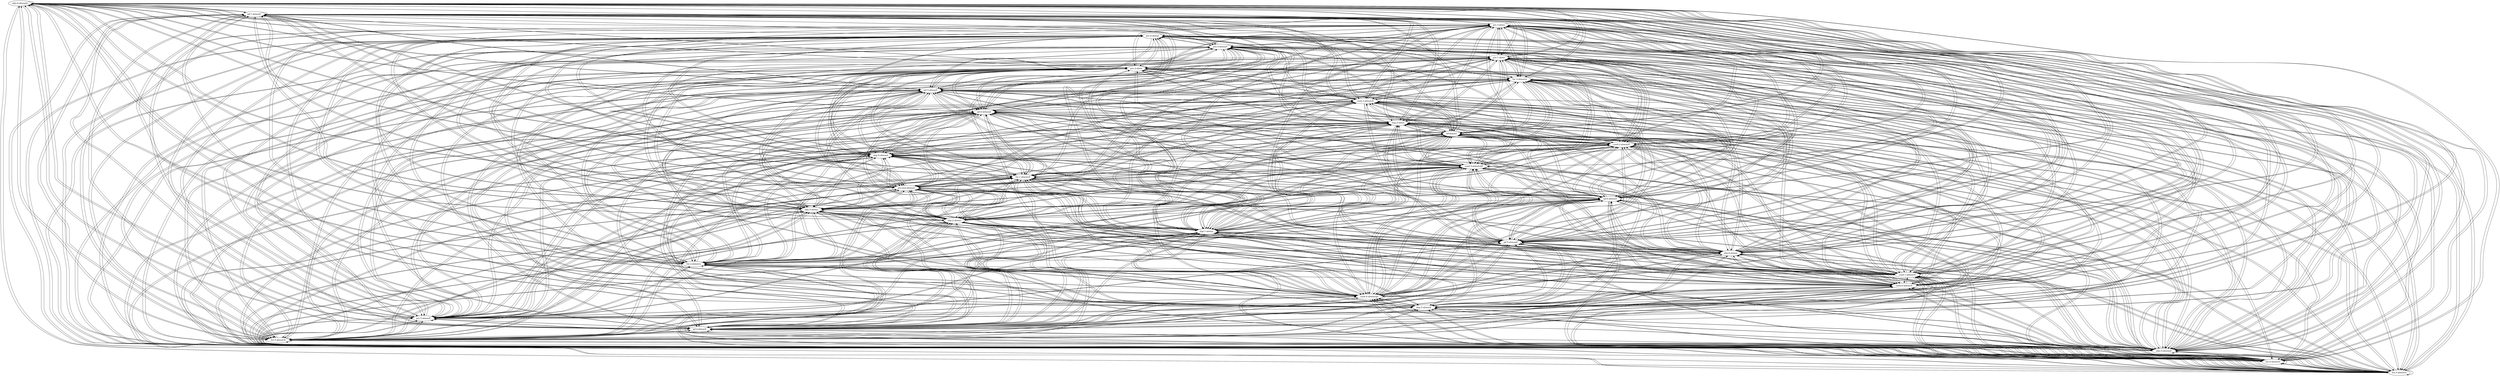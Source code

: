 digraph  {
	"sbjv.4-abwasjô"	 [cell="sbjv.4",
		tense=sbjv,
		weight=0.27];
	"sbjv.4-abwasjô" -> "sbjv.4-abwasjô"	 [weight=0.27];
	"ipf.1-abwasE"	 [cell="ipf.1",
		tense=ipf,
		weight=0.07];
	"sbjv.4-abwasjô" -> "ipf.1-abwasE"	 [weight=0.0644];
	"fut.4-abwatrô"	 [cell="fut.4",
		tense=fut,
		weight=0.1];
	"sbjv.4-abwasjô" -> "fut.4-abwatrô"	 [weight=0.014];
	"fut.6-abwatrô"	 [cell="fut.6",
		tense=fut,
		weight=0.1];
	"sbjv.4-abwasjô" -> "fut.6-abwatrô"	 [weight=0.014];
	"sbjv.5-abwasjE"	 [cell="sbjv.5",
		tense=sbjv,
		weight=0.27];
	"sbjv.4-abwasjô" -> "sbjv.5-abwasjE"	 [weight=0.27];
	"fut.5-abwatrE"	 [cell="fut.5",
		tense=fut,
		weight=0.1];
	"sbjv.4-abwasjô" -> "fut.5-abwatrE"	 [weight=0.014];
	"ipf.2-abwasE"	 [cell="ipf.2",
		tense=ipf,
		weight=0.07];
	"sbjv.4-abwasjô" -> "ipf.2-abwasE"	 [weight=0.0644];
	"prs.5-abwasE"	 [cell="prs.5",
		tense=prs,
		weight=0.08];
	"sbjv.4-abwasjô" -> "prs.5-abwasE"	 [weight=0.0736];
	"imp.5-abwasE"	 [cell="imp.5",
		tense=imp,
		weight=0.08];
	"sbjv.4-abwasjô" -> "imp.5-abwasE"	 [weight=0.0736];
	"cond.4-abwatrijô"	 [cell="cond.4",
		tense=cond,
		weight=0.1];
	"sbjv.4-abwasjô" -> "cond.4-abwatrijô"	 [weight=0.014];
	"cond.6-abwatrE"	 [cell="cond.6",
		tense=cond,
		weight=0.1];
	"sbjv.4-abwasjô" -> "cond.6-abwatrE"	 [weight=0.014];
	"cond.1-abwatrE"	 [cell="cond.1",
		tense=cond,
		weight=0.1];
	"sbjv.4-abwasjô" -> "cond.1-abwatrE"	 [weight=0.014];
	"fut.2-abwatra"	 [cell="fut.2",
		tense=fut,
		weight=0.1];
	"sbjv.4-abwasjô" -> "fut.2-abwatra"	 [weight=0.014];
	"sbjv.6-abwas"	 [cell="sbjv.6",
		tense=sbjv,
		weight=0.16];
	"sbjv.4-abwasjô" -> "sbjv.6-abwas"	 [weight=0.152];
	"ipf.5-abwasjE"	 [cell="ipf.5",
		tense=ipf,
		weight=0.11];
	"sbjv.4-abwasjô" -> "ipf.5-abwasjE"	 [weight=0.11];
	"sbjv.1-abwas"	 [cell="sbjv.1",
		tense=sbjv,
		weight=0.16];
	"sbjv.4-abwasjô" -> "sbjv.1-abwas"	 [weight=0.152];
	"sbjv.2-abwas"	 [cell="sbjv.2",
		tense=sbjv,
		weight=0.16];
	"sbjv.4-abwasjô" -> "sbjv.2-abwas"	 [weight=0.152];
	"sbjv.3-abwas"	 [cell="sbjv.3",
		tense=sbjv,
		weight=0.16];
	"sbjv.4-abwasjô" -> "sbjv.3-abwas"	 [weight=0.152];
	"ipf.6-abwasE"	 [cell="ipf.6",
		tense=ipf,
		weight=0.07];
	"sbjv.4-abwasjô" -> "ipf.6-abwasE"	 [weight=0.0644];
	"prs.pcp-abwasâ"	 [cell="prs.pcp",
		tense="prs.pcp",
		weight=0.07];
	"sbjv.4-abwasjô" -> "prs.pcp-abwasâ"	 [weight=0.0644];
	"fut.1-abwatrE"	 [cell="fut.1",
		tense=fut,
		weight=0.1];
	"sbjv.4-abwasjô" -> "fut.1-abwatrE"	 [weight=0.014];
	"cond.5-abwatrijE"	 [cell="cond.5",
		tense=cond,
		weight=0.1];
	"sbjv.4-abwasjô" -> "cond.5-abwatrijE"	 [weight=0.014];
	"imp.4-abwasô"	 [cell="imp.4",
		tense=imp,
		weight=0.08];
	"sbjv.4-abwasjô" -> "imp.4-abwasô"	 [weight=0.0736];
	"cond.2-abwatrE"	 [cell="cond.2",
		tense=cond,
		weight=0.1];
	"sbjv.4-abwasjô" -> "cond.2-abwatrE"	 [weight=0.014];
	"inf-abwatr"	 [cell=inf,
		tense=inf,
		weight=0.08];
	"sbjv.4-abwasjô" -> "inf-abwatr"	 [weight=0.0112];
	"imp.2-abwa"	 [cell="imp.2",
		tense=imp,
		weight=1.0];
	"sbjv.4-abwasjô" -> "imp.2-abwa"	 [weight=0.65];
	"ipf.4-abwasjô"	 [cell="ipf.4",
		tense=ipf,
		weight=0.11];
	"sbjv.4-abwasjô" -> "ipf.4-abwasjô"	 [weight=0.11];
	"cond.3-abwatrE"	 [cell="cond.3",
		tense=cond,
		weight=0.1];
	"sbjv.4-abwasjô" -> "cond.3-abwatrE"	 [weight=0.014];
	"ipf.3-abwasE"	 [cell="ipf.3",
		tense=ipf,
		weight=0.07];
	"sbjv.4-abwasjô" -> "ipf.3-abwasE"	 [weight=0.0644];
	"fut.3-abwatra"	 [cell="fut.3",
		tense=fut,
		weight=0.1];
	"sbjv.4-abwasjô" -> "fut.3-abwatra"	 [weight=0.014];
	"prs.2-abwa"	 [cell="prs.2",
		tense=prs,
		weight=1.0];
	"sbjv.4-abwasjô" -> "prs.2-abwa"	 [weight=0.65];
	"prs.1-abwa"	 [cell="prs.1",
		tense=prs,
		weight=1.0];
	"sbjv.4-abwasjô" -> "prs.1-abwa"	 [weight=0.65];
	"prs.4-abwasô"	 [cell="prs.4",
		tense=prs,
		weight=0.08];
	"sbjv.4-abwasjô" -> "prs.4-abwasô"	 [weight=0.0736];
	"prs.6-abwas"	 [cell="prs.6",
		tense=prs,
		weight=0.16];
	"sbjv.4-abwasjô" -> "prs.6-abwas"	 [weight=0.152];
	"prs.3-abwa"	 [cell="prs.3",
		tense=prs,
		weight=1.0];
	"sbjv.4-abwasjô" -> "prs.3-abwa"	 [weight=0.65];
	"ipf.1-abwasE" -> "sbjv.4-abwasjô"	 [weight=0.27];
	"ipf.1-abwasE" -> "ipf.1-abwasE"	 [weight=0.07];
	"ipf.1-abwasE" -> "fut.4-abwatrô"	 [weight=0.014];
	"ipf.1-abwasE" -> "fut.6-abwatrô"	 [weight=0.014];
	"ipf.1-abwasE" -> "sbjv.5-abwasjE"	 [weight=0.27];
	"ipf.1-abwasE" -> "fut.5-abwatrE"	 [weight=0.014];
	"ipf.1-abwasE" -> "ipf.2-abwasE"	 [weight=0.07];
	"ipf.1-abwasE" -> "prs.5-abwasE"	 [weight=0.08];
	"ipf.1-abwasE" -> "imp.5-abwasE"	 [weight=0.08];
	"ipf.1-abwasE" -> "cond.4-abwatrijô"	 [weight=0.014];
	"ipf.1-abwasE" -> "cond.6-abwatrE"	 [weight=0.014];
	"ipf.1-abwasE" -> "cond.1-abwatrE"	 [weight=0.014];
	"ipf.1-abwasE" -> "fut.2-abwatra"	 [weight=0.014];
	"ipf.1-abwasE" -> "sbjv.6-abwas"	 [weight=0.16];
	"ipf.1-abwasE" -> "ipf.5-abwasjE"	 [weight=0.11];
	"ipf.1-abwasE" -> "sbjv.1-abwas"	 [weight=0.16];
	"ipf.1-abwasE" -> "sbjv.2-abwas"	 [weight=0.16];
	"ipf.1-abwasE" -> "sbjv.3-abwas"	 [weight=0.16];
	"ipf.1-abwasE" -> "ipf.6-abwasE"	 [weight=0.07];
	"ipf.1-abwasE" -> "prs.pcp-abwasâ"	 [weight=0.07];
	"ipf.1-abwasE" -> "fut.1-abwatrE"	 [weight=0.014];
	"ipf.1-abwasE" -> "cond.5-abwatrijE"	 [weight=0.014];
	"ipf.1-abwasE" -> "imp.4-abwasô"	 [weight=0.08];
	"ipf.1-abwasE" -> "cond.2-abwatrE"	 [weight=0.014];
	"ipf.1-abwasE" -> "inf-abwatr"	 [weight=0.0112];
	"ipf.1-abwasE" -> "imp.2-abwa"	 [weight=0.66];
	"ipf.1-abwasE" -> "ipf.4-abwasjô"	 [weight=0.11];
	"ipf.1-abwasE" -> "cond.3-abwatrE"	 [weight=0.014];
	"ipf.1-abwasE" -> "ipf.3-abwasE"	 [weight=0.07];
	"ipf.1-abwasE" -> "fut.3-abwatra"	 [weight=0.014];
	"ipf.1-abwasE" -> "prs.2-abwa"	 [weight=0.66];
	"ipf.1-abwasE" -> "prs.1-abwa"	 [weight=0.66];
	"ipf.1-abwasE" -> "prs.4-abwasô"	 [weight=0.08];
	"ipf.1-abwasE" -> "prs.6-abwas"	 [weight=0.16];
	"ipf.1-abwasE" -> "prs.3-abwa"	 [weight=0.66];
	"fut.4-abwatrô" -> "sbjv.4-abwasjô"	 [weight=0.108];
	"fut.4-abwatrô" -> "ipf.1-abwasE"	 [weight=0.028];
	"fut.4-abwatrô" -> "fut.4-abwatrô"	 [weight=0.1];
	"fut.4-abwatrô" -> "fut.6-abwatrô"	 [weight=0.1];
	"fut.4-abwatrô" -> "sbjv.5-abwasjE"	 [weight=0.108];
	"fut.4-abwatrô" -> "fut.5-abwatrE"	 [weight=0.1];
	"fut.4-abwatrô" -> "ipf.2-abwasE"	 [weight=0.028];
	"fut.4-abwatrô" -> "prs.5-abwasE"	 [weight=0.032];
	"fut.4-abwatrô" -> "imp.5-abwasE"	 [weight=0.032];
	"fut.4-abwatrô" -> "cond.4-abwatrijô"	 [weight=0.1];
	"fut.4-abwatrô" -> "cond.6-abwatrE"	 [weight=0.1];
	"fut.4-abwatrô" -> "cond.1-abwatrE"	 [weight=0.1];
	"fut.4-abwatrô" -> "fut.2-abwatra"	 [weight=0.1];
	"fut.4-abwatrô" -> "sbjv.6-abwas"	 [weight=0.064];
	"fut.4-abwatrô" -> "ipf.5-abwasjE"	 [weight=0.044];
	"fut.4-abwatrô" -> "sbjv.1-abwas"	 [weight=0.064];
	"fut.4-abwatrô" -> "sbjv.2-abwas"	 [weight=0.064];
	"fut.4-abwatrô" -> "sbjv.3-abwas"	 [weight=0.064];
	"fut.4-abwatrô" -> "ipf.6-abwasE"	 [weight=0.028];
	"fut.4-abwatrô" -> "prs.pcp-abwasâ"	 [weight=0.028];
	"fut.4-abwatrô" -> "fut.1-abwatrE"	 [weight=0.1];
	"fut.4-abwatrô" -> "cond.5-abwatrijE"	 [weight=0.1];
	"fut.4-abwatrô" -> "imp.4-abwasô"	 [weight=0.032];
	"fut.4-abwatrô" -> "cond.2-abwatrE"	 [weight=0.1];
	"fut.4-abwatrô" -> "inf-abwatr"	 [weight=0.08];
	"fut.4-abwatrô" -> "imp.2-abwa"	 [weight=1.0];
	"fut.4-abwatrô" -> "ipf.4-abwasjô"	 [weight=0.044];
	"fut.4-abwatrô" -> "cond.3-abwatrE"	 [weight=0.1];
	"fut.4-abwatrô" -> "ipf.3-abwasE"	 [weight=0.028];
	"fut.4-abwatrô" -> "fut.3-abwatra"	 [weight=0.1];
	"fut.4-abwatrô" -> "prs.2-abwa"	 [weight=1.0];
	"fut.4-abwatrô" -> "prs.1-abwa"	 [weight=1.0];
	"fut.4-abwatrô" -> "prs.4-abwasô"	 [weight=0.032];
	"fut.4-abwatrô" -> "prs.6-abwas"	 [weight=0.064];
	"fut.4-abwatrô" -> "prs.3-abwa"	 [weight=1.0];
	"fut.6-abwatrô" -> "sbjv.4-abwasjô"	 [weight=0.108];
	"fut.6-abwatrô" -> "ipf.1-abwasE"	 [weight=0.028];
	"fut.6-abwatrô" -> "fut.4-abwatrô"	 [weight=0.1];
	"fut.6-abwatrô" -> "fut.6-abwatrô"	 [weight=0.1];
	"fut.6-abwatrô" -> "sbjv.5-abwasjE"	 [weight=0.108];
	"fut.6-abwatrô" -> "fut.5-abwatrE"	 [weight=0.1];
	"fut.6-abwatrô" -> "ipf.2-abwasE"	 [weight=0.028];
	"fut.6-abwatrô" -> "prs.5-abwasE"	 [weight=0.032];
	"fut.6-abwatrô" -> "imp.5-abwasE"	 [weight=0.032];
	"fut.6-abwatrô" -> "cond.4-abwatrijô"	 [weight=0.1];
	"fut.6-abwatrô" -> "cond.6-abwatrE"	 [weight=0.1];
	"fut.6-abwatrô" -> "cond.1-abwatrE"	 [weight=0.1];
	"fut.6-abwatrô" -> "fut.2-abwatra"	 [weight=0.1];
	"fut.6-abwatrô" -> "sbjv.6-abwas"	 [weight=0.064];
	"fut.6-abwatrô" -> "ipf.5-abwasjE"	 [weight=0.044];
	"fut.6-abwatrô" -> "sbjv.1-abwas"	 [weight=0.064];
	"fut.6-abwatrô" -> "sbjv.2-abwas"	 [weight=0.064];
	"fut.6-abwatrô" -> "sbjv.3-abwas"	 [weight=0.064];
	"fut.6-abwatrô" -> "ipf.6-abwasE"	 [weight=0.028];
	"fut.6-abwatrô" -> "prs.pcp-abwasâ"	 [weight=0.028];
	"fut.6-abwatrô" -> "fut.1-abwatrE"	 [weight=0.1];
	"fut.6-abwatrô" -> "cond.5-abwatrijE"	 [weight=0.1];
	"fut.6-abwatrô" -> "imp.4-abwasô"	 [weight=0.032];
	"fut.6-abwatrô" -> "cond.2-abwatrE"	 [weight=0.1];
	"fut.6-abwatrô" -> "inf-abwatr"	 [weight=0.08];
	"fut.6-abwatrô" -> "imp.2-abwa"	 [weight=1.0];
	"fut.6-abwatrô" -> "ipf.4-abwasjô"	 [weight=0.044];
	"fut.6-abwatrô" -> "cond.3-abwatrE"	 [weight=0.1];
	"fut.6-abwatrô" -> "ipf.3-abwasE"	 [weight=0.028];
	"fut.6-abwatrô" -> "fut.3-abwatra"	 [weight=0.1];
	"fut.6-abwatrô" -> "prs.2-abwa"	 [weight=1.0];
	"fut.6-abwatrô" -> "prs.1-abwa"	 [weight=1.0];
	"fut.6-abwatrô" -> "prs.4-abwasô"	 [weight=0.032];
	"fut.6-abwatrô" -> "prs.6-abwas"	 [weight=0.064];
	"fut.6-abwatrô" -> "prs.3-abwa"	 [weight=1.0];
	"sbjv.5-abwasjE" -> "sbjv.4-abwasjô"	 [weight=0.27];
	"sbjv.5-abwasjE" -> "ipf.1-abwasE"	 [weight=0.0644];
	"sbjv.5-abwasjE" -> "fut.4-abwatrô"	 [weight=0.014];
	"sbjv.5-abwasjE" -> "fut.6-abwatrô"	 [weight=0.014];
	"sbjv.5-abwasjE" -> "sbjv.5-abwasjE"	 [weight=0.27];
	"sbjv.5-abwasjE" -> "fut.5-abwatrE"	 [weight=0.014];
	"sbjv.5-abwasjE" -> "ipf.2-abwasE"	 [weight=0.0644];
	"sbjv.5-abwasjE" -> "prs.5-abwasE"	 [weight=0.0736];
	"sbjv.5-abwasjE" -> "imp.5-abwasE"	 [weight=0.0736];
	"sbjv.5-abwasjE" -> "cond.4-abwatrijô"	 [weight=0.014];
	"sbjv.5-abwasjE" -> "cond.6-abwatrE"	 [weight=0.014];
	"sbjv.5-abwasjE" -> "cond.1-abwatrE"	 [weight=0.014];
	"sbjv.5-abwasjE" -> "fut.2-abwatra"	 [weight=0.014];
	"sbjv.5-abwasjE" -> "sbjv.6-abwas"	 [weight=0.152];
	"sbjv.5-abwasjE" -> "ipf.5-abwasjE"	 [weight=0.11];
	"sbjv.5-abwasjE" -> "sbjv.1-abwas"	 [weight=0.152];
	"sbjv.5-abwasjE" -> "sbjv.2-abwas"	 [weight=0.152];
	"sbjv.5-abwasjE" -> "sbjv.3-abwas"	 [weight=0.152];
	"sbjv.5-abwasjE" -> "ipf.6-abwasE"	 [weight=0.0644];
	"sbjv.5-abwasjE" -> "prs.pcp-abwasâ"	 [weight=0.0644];
	"sbjv.5-abwasjE" -> "fut.1-abwatrE"	 [weight=0.014];
	"sbjv.5-abwasjE" -> "cond.5-abwatrijE"	 [weight=0.014];
	"sbjv.5-abwasjE" -> "imp.4-abwasô"	 [weight=0.0736];
	"sbjv.5-abwasjE" -> "cond.2-abwatrE"	 [weight=0.014];
	"sbjv.5-abwasjE" -> "inf-abwatr"	 [weight=0.0112];
	"sbjv.5-abwasjE" -> "imp.2-abwa"	 [weight=0.65];
	"sbjv.5-abwasjE" -> "ipf.4-abwasjô"	 [weight=0.11];
	"sbjv.5-abwasjE" -> "cond.3-abwatrE"	 [weight=0.014];
	"sbjv.5-abwasjE" -> "ipf.3-abwasE"	 [weight=0.0644];
	"sbjv.5-abwasjE" -> "fut.3-abwatra"	 [weight=0.014];
	"sbjv.5-abwasjE" -> "prs.2-abwa"	 [weight=0.65];
	"sbjv.5-abwasjE" -> "prs.1-abwa"	 [weight=0.65];
	"sbjv.5-abwasjE" -> "prs.4-abwasô"	 [weight=0.0736];
	"sbjv.5-abwasjE" -> "prs.6-abwas"	 [weight=0.152];
	"sbjv.5-abwasjE" -> "prs.3-abwa"	 [weight=0.65];
	"fut.5-abwatrE" -> "sbjv.4-abwasjô"	 [weight=0.108];
	"fut.5-abwatrE" -> "ipf.1-abwasE"	 [weight=0.028];
	"fut.5-abwatrE" -> "fut.4-abwatrô"	 [weight=0.1];
	"fut.5-abwatrE" -> "fut.6-abwatrô"	 [weight=0.1];
	"fut.5-abwatrE" -> "sbjv.5-abwasjE"	 [weight=0.108];
	"fut.5-abwatrE" -> "fut.5-abwatrE"	 [weight=0.1];
	"fut.5-abwatrE" -> "ipf.2-abwasE"	 [weight=0.028];
	"fut.5-abwatrE" -> "prs.5-abwasE"	 [weight=0.032];
	"fut.5-abwatrE" -> "imp.5-abwasE"	 [weight=0.032];
	"fut.5-abwatrE" -> "cond.4-abwatrijô"	 [weight=0.1];
	"fut.5-abwatrE" -> "cond.6-abwatrE"	 [weight=0.1];
	"fut.5-abwatrE" -> "cond.1-abwatrE"	 [weight=0.1];
	"fut.5-abwatrE" -> "fut.2-abwatra"	 [weight=0.1];
	"fut.5-abwatrE" -> "sbjv.6-abwas"	 [weight=0.064];
	"fut.5-abwatrE" -> "ipf.5-abwasjE"	 [weight=0.044];
	"fut.5-abwatrE" -> "sbjv.1-abwas"	 [weight=0.064];
	"fut.5-abwatrE" -> "sbjv.2-abwas"	 [weight=0.064];
	"fut.5-abwatrE" -> "sbjv.3-abwas"	 [weight=0.064];
	"fut.5-abwatrE" -> "ipf.6-abwasE"	 [weight=0.028];
	"fut.5-abwatrE" -> "prs.pcp-abwasâ"	 [weight=0.028];
	"fut.5-abwatrE" -> "fut.1-abwatrE"	 [weight=0.1];
	"fut.5-abwatrE" -> "cond.5-abwatrijE"	 [weight=0.1];
	"fut.5-abwatrE" -> "imp.4-abwasô"	 [weight=0.032];
	"fut.5-abwatrE" -> "cond.2-abwatrE"	 [weight=0.1];
	"fut.5-abwatrE" -> "inf-abwatr"	 [weight=0.08];
	"fut.5-abwatrE" -> "imp.2-abwa"	 [weight=1.0];
	"fut.5-abwatrE" -> "ipf.4-abwasjô"	 [weight=0.044];
	"fut.5-abwatrE" -> "cond.3-abwatrE"	 [weight=0.1];
	"fut.5-abwatrE" -> "ipf.3-abwasE"	 [weight=0.028];
	"fut.5-abwatrE" -> "fut.3-abwatra"	 [weight=0.1];
	"fut.5-abwatrE" -> "prs.2-abwa"	 [weight=1.0];
	"fut.5-abwatrE" -> "prs.1-abwa"	 [weight=1.0];
	"fut.5-abwatrE" -> "prs.4-abwasô"	 [weight=0.032];
	"fut.5-abwatrE" -> "prs.6-abwas"	 [weight=0.064];
	"fut.5-abwatrE" -> "prs.3-abwa"	 [weight=1.0];
	"ipf.2-abwasE" -> "sbjv.4-abwasjô"	 [weight=0.27];
	"ipf.2-abwasE" -> "ipf.1-abwasE"	 [weight=0.07];
	"ipf.2-abwasE" -> "fut.4-abwatrô"	 [weight=0.014];
	"ipf.2-abwasE" -> "fut.6-abwatrô"	 [weight=0.014];
	"ipf.2-abwasE" -> "sbjv.5-abwasjE"	 [weight=0.27];
	"ipf.2-abwasE" -> "fut.5-abwatrE"	 [weight=0.014];
	"ipf.2-abwasE" -> "ipf.2-abwasE"	 [weight=0.07];
	"ipf.2-abwasE" -> "prs.5-abwasE"	 [weight=0.08];
	"ipf.2-abwasE" -> "imp.5-abwasE"	 [weight=0.08];
	"ipf.2-abwasE" -> "cond.4-abwatrijô"	 [weight=0.014];
	"ipf.2-abwasE" -> "cond.6-abwatrE"	 [weight=0.014];
	"ipf.2-abwasE" -> "cond.1-abwatrE"	 [weight=0.014];
	"ipf.2-abwasE" -> "fut.2-abwatra"	 [weight=0.014];
	"ipf.2-abwasE" -> "sbjv.6-abwas"	 [weight=0.16];
	"ipf.2-abwasE" -> "ipf.5-abwasjE"	 [weight=0.11];
	"ipf.2-abwasE" -> "sbjv.1-abwas"	 [weight=0.16];
	"ipf.2-abwasE" -> "sbjv.2-abwas"	 [weight=0.16];
	"ipf.2-abwasE" -> "sbjv.3-abwas"	 [weight=0.16];
	"ipf.2-abwasE" -> "ipf.6-abwasE"	 [weight=0.07];
	"ipf.2-abwasE" -> "prs.pcp-abwasâ"	 [weight=0.07];
	"ipf.2-abwasE" -> "fut.1-abwatrE"	 [weight=0.014];
	"ipf.2-abwasE" -> "cond.5-abwatrijE"	 [weight=0.014];
	"ipf.2-abwasE" -> "imp.4-abwasô"	 [weight=0.08];
	"ipf.2-abwasE" -> "cond.2-abwatrE"	 [weight=0.014];
	"ipf.2-abwasE" -> "inf-abwatr"	 [weight=0.0112];
	"ipf.2-abwasE" -> "imp.2-abwa"	 [weight=0.66];
	"ipf.2-abwasE" -> "ipf.4-abwasjô"	 [weight=0.11];
	"ipf.2-abwasE" -> "cond.3-abwatrE"	 [weight=0.014];
	"ipf.2-abwasE" -> "ipf.3-abwasE"	 [weight=0.07];
	"ipf.2-abwasE" -> "fut.3-abwatra"	 [weight=0.014];
	"ipf.2-abwasE" -> "prs.2-abwa"	 [weight=0.66];
	"ipf.2-abwasE" -> "prs.1-abwa"	 [weight=0.66];
	"ipf.2-abwasE" -> "prs.4-abwasô"	 [weight=0.08];
	"ipf.2-abwasE" -> "prs.6-abwas"	 [weight=0.16];
	"ipf.2-abwasE" -> "prs.3-abwa"	 [weight=0.66];
	"prs.5-abwasE" -> "sbjv.4-abwasjô"	 [weight=0.27];
	"prs.5-abwasE" -> "ipf.1-abwasE"	 [weight=0.07];
	"prs.5-abwasE" -> "fut.4-abwatrô"	 [weight=0.014];
	"prs.5-abwasE" -> "fut.6-abwatrô"	 [weight=0.014];
	"prs.5-abwasE" -> "sbjv.5-abwasjE"	 [weight=0.27];
	"prs.5-abwasE" -> "fut.5-abwatrE"	 [weight=0.014];
	"prs.5-abwasE" -> "ipf.2-abwasE"	 [weight=0.07];
	"prs.5-abwasE" -> "prs.5-abwasE"	 [weight=0.08];
	"prs.5-abwasE" -> "imp.5-abwasE"	 [weight=0.08];
	"prs.5-abwasE" -> "cond.4-abwatrijô"	 [weight=0.014];
	"prs.5-abwasE" -> "cond.6-abwatrE"	 [weight=0.014];
	"prs.5-abwasE" -> "cond.1-abwatrE"	 [weight=0.014];
	"prs.5-abwasE" -> "fut.2-abwatra"	 [weight=0.014];
	"prs.5-abwasE" -> "sbjv.6-abwas"	 [weight=0.16];
	"prs.5-abwasE" -> "ipf.5-abwasjE"	 [weight=0.11];
	"prs.5-abwasE" -> "sbjv.1-abwas"	 [weight=0.16];
	"prs.5-abwasE" -> "sbjv.2-abwas"	 [weight=0.16];
	"prs.5-abwasE" -> "sbjv.3-abwas"	 [weight=0.16];
	"prs.5-abwasE" -> "ipf.6-abwasE"	 [weight=0.07];
	"prs.5-abwasE" -> "prs.pcp-abwasâ"	 [weight=0.07];
	"prs.5-abwasE" -> "fut.1-abwatrE"	 [weight=0.014];
	"prs.5-abwasE" -> "cond.5-abwatrijE"	 [weight=0.014];
	"prs.5-abwasE" -> "imp.4-abwasô"	 [weight=0.08];
	"prs.5-abwasE" -> "cond.2-abwatrE"	 [weight=0.014];
	"prs.5-abwasE" -> "inf-abwatr"	 [weight=0.0112];
	"prs.5-abwasE" -> "imp.2-abwa"	 [weight=0.66];
	"prs.5-abwasE" -> "ipf.4-abwasjô"	 [weight=0.11];
	"prs.5-abwasE" -> "cond.3-abwatrE"	 [weight=0.014];
	"prs.5-abwasE" -> "ipf.3-abwasE"	 [weight=0.07];
	"prs.5-abwasE" -> "fut.3-abwatra"	 [weight=0.014];
	"prs.5-abwasE" -> "prs.2-abwa"	 [weight=0.66];
	"prs.5-abwasE" -> "prs.1-abwa"	 [weight=0.66];
	"prs.5-abwasE" -> "prs.4-abwasô"	 [weight=0.08];
	"prs.5-abwasE" -> "prs.6-abwas"	 [weight=0.16];
	"prs.5-abwasE" -> "prs.3-abwa"	 [weight=0.66];
	"imp.5-abwasE" -> "sbjv.4-abwasjô"	 [weight=0.27];
	"imp.5-abwasE" -> "ipf.1-abwasE"	 [weight=0.07];
	"imp.5-abwasE" -> "fut.4-abwatrô"	 [weight=0.014];
	"imp.5-abwasE" -> "fut.6-abwatrô"	 [weight=0.014];
	"imp.5-abwasE" -> "sbjv.5-abwasjE"	 [weight=0.27];
	"imp.5-abwasE" -> "fut.5-abwatrE"	 [weight=0.014];
	"imp.5-abwasE" -> "ipf.2-abwasE"	 [weight=0.07];
	"imp.5-abwasE" -> "prs.5-abwasE"	 [weight=0.08];
	"imp.5-abwasE" -> "imp.5-abwasE"	 [weight=0.08];
	"imp.5-abwasE" -> "cond.4-abwatrijô"	 [weight=0.014];
	"imp.5-abwasE" -> "cond.6-abwatrE"	 [weight=0.014];
	"imp.5-abwasE" -> "cond.1-abwatrE"	 [weight=0.014];
	"imp.5-abwasE" -> "fut.2-abwatra"	 [weight=0.014];
	"imp.5-abwasE" -> "sbjv.6-abwas"	 [weight=0.16];
	"imp.5-abwasE" -> "ipf.5-abwasjE"	 [weight=0.11];
	"imp.5-abwasE" -> "sbjv.1-abwas"	 [weight=0.16];
	"imp.5-abwasE" -> "sbjv.2-abwas"	 [weight=0.16];
	"imp.5-abwasE" -> "sbjv.3-abwas"	 [weight=0.16];
	"imp.5-abwasE" -> "ipf.6-abwasE"	 [weight=0.07];
	"imp.5-abwasE" -> "prs.pcp-abwasâ"	 [weight=0.07];
	"imp.5-abwasE" -> "fut.1-abwatrE"	 [weight=0.014];
	"imp.5-abwasE" -> "cond.5-abwatrijE"	 [weight=0.014];
	"imp.5-abwasE" -> "imp.4-abwasô"	 [weight=0.08];
	"imp.5-abwasE" -> "cond.2-abwatrE"	 [weight=0.014];
	"imp.5-abwasE" -> "inf-abwatr"	 [weight=0.0112];
	"imp.5-abwasE" -> "imp.2-abwa"	 [weight=0.66];
	"imp.5-abwasE" -> "ipf.4-abwasjô"	 [weight=0.11];
	"imp.5-abwasE" -> "cond.3-abwatrE"	 [weight=0.014];
	"imp.5-abwasE" -> "ipf.3-abwasE"	 [weight=0.07];
	"imp.5-abwasE" -> "fut.3-abwatra"	 [weight=0.014];
	"imp.5-abwasE" -> "prs.2-abwa"	 [weight=0.66];
	"imp.5-abwasE" -> "prs.1-abwa"	 [weight=0.66];
	"imp.5-abwasE" -> "prs.4-abwasô"	 [weight=0.08];
	"imp.5-abwasE" -> "prs.6-abwas"	 [weight=0.16];
	"imp.5-abwasE" -> "prs.3-abwa"	 [weight=0.66];
	"cond.4-abwatrijô" -> "sbjv.4-abwasjô"	 [weight=0.108];
	"cond.4-abwatrijô" -> "ipf.1-abwasE"	 [weight=0.028];
	"cond.4-abwatrijô" -> "fut.4-abwatrô"	 [weight=0.1];
	"cond.4-abwatrijô" -> "fut.6-abwatrô"	 [weight=0.1];
	"cond.4-abwatrijô" -> "sbjv.5-abwasjE"	 [weight=0.108];
	"cond.4-abwatrijô" -> "fut.5-abwatrE"	 [weight=0.1];
	"cond.4-abwatrijô" -> "ipf.2-abwasE"	 [weight=0.028];
	"cond.4-abwatrijô" -> "prs.5-abwasE"	 [weight=0.032];
	"cond.4-abwatrijô" -> "imp.5-abwasE"	 [weight=0.032];
	"cond.4-abwatrijô" -> "cond.4-abwatrijô"	 [weight=0.1];
	"cond.4-abwatrijô" -> "cond.6-abwatrE"	 [weight=0.1];
	"cond.4-abwatrijô" -> "cond.1-abwatrE"	 [weight=0.1];
	"cond.4-abwatrijô" -> "fut.2-abwatra"	 [weight=0.1];
	"cond.4-abwatrijô" -> "sbjv.6-abwas"	 [weight=0.064];
	"cond.4-abwatrijô" -> "ipf.5-abwasjE"	 [weight=0.044];
	"cond.4-abwatrijô" -> "sbjv.1-abwas"	 [weight=0.064];
	"cond.4-abwatrijô" -> "sbjv.2-abwas"	 [weight=0.064];
	"cond.4-abwatrijô" -> "sbjv.3-abwas"	 [weight=0.064];
	"cond.4-abwatrijô" -> "ipf.6-abwasE"	 [weight=0.028];
	"cond.4-abwatrijô" -> "prs.pcp-abwasâ"	 [weight=0.028];
	"cond.4-abwatrijô" -> "fut.1-abwatrE"	 [weight=0.1];
	"cond.4-abwatrijô" -> "cond.5-abwatrijE"	 [weight=0.1];
	"cond.4-abwatrijô" -> "imp.4-abwasô"	 [weight=0.032];
	"cond.4-abwatrijô" -> "cond.2-abwatrE"	 [weight=0.1];
	"cond.4-abwatrijô" -> "inf-abwatr"	 [weight=0.08];
	"cond.4-abwatrijô" -> "imp.2-abwa"	 [weight=1.0];
	"cond.4-abwatrijô" -> "ipf.4-abwasjô"	 [weight=0.044];
	"cond.4-abwatrijô" -> "cond.3-abwatrE"	 [weight=0.1];
	"cond.4-abwatrijô" -> "ipf.3-abwasE"	 [weight=0.028];
	"cond.4-abwatrijô" -> "fut.3-abwatra"	 [weight=0.1];
	"cond.4-abwatrijô" -> "prs.2-abwa"	 [weight=1.0];
	"cond.4-abwatrijô" -> "prs.1-abwa"	 [weight=1.0];
	"cond.4-abwatrijô" -> "prs.4-abwasô"	 [weight=0.032];
	"cond.4-abwatrijô" -> "prs.6-abwas"	 [weight=0.064];
	"cond.4-abwatrijô" -> "prs.3-abwa"	 [weight=1.0];
	"cond.6-abwatrE" -> "sbjv.4-abwasjô"	 [weight=0.108];
	"cond.6-abwatrE" -> "ipf.1-abwasE"	 [weight=0.028];
	"cond.6-abwatrE" -> "fut.4-abwatrô"	 [weight=0.1];
	"cond.6-abwatrE" -> "fut.6-abwatrô"	 [weight=0.1];
	"cond.6-abwatrE" -> "sbjv.5-abwasjE"	 [weight=0.108];
	"cond.6-abwatrE" -> "fut.5-abwatrE"	 [weight=0.1];
	"cond.6-abwatrE" -> "ipf.2-abwasE"	 [weight=0.028];
	"cond.6-abwatrE" -> "prs.5-abwasE"	 [weight=0.032];
	"cond.6-abwatrE" -> "imp.5-abwasE"	 [weight=0.032];
	"cond.6-abwatrE" -> "cond.4-abwatrijô"	 [weight=0.1];
	"cond.6-abwatrE" -> "cond.6-abwatrE"	 [weight=0.1];
	"cond.6-abwatrE" -> "cond.1-abwatrE"	 [weight=0.1];
	"cond.6-abwatrE" -> "fut.2-abwatra"	 [weight=0.1];
	"cond.6-abwatrE" -> "sbjv.6-abwas"	 [weight=0.064];
	"cond.6-abwatrE" -> "ipf.5-abwasjE"	 [weight=0.044];
	"cond.6-abwatrE" -> "sbjv.1-abwas"	 [weight=0.064];
	"cond.6-abwatrE" -> "sbjv.2-abwas"	 [weight=0.064];
	"cond.6-abwatrE" -> "sbjv.3-abwas"	 [weight=0.064];
	"cond.6-abwatrE" -> "ipf.6-abwasE"	 [weight=0.028];
	"cond.6-abwatrE" -> "prs.pcp-abwasâ"	 [weight=0.028];
	"cond.6-abwatrE" -> "fut.1-abwatrE"	 [weight=0.1];
	"cond.6-abwatrE" -> "cond.5-abwatrijE"	 [weight=0.1];
	"cond.6-abwatrE" -> "imp.4-abwasô"	 [weight=0.032];
	"cond.6-abwatrE" -> "cond.2-abwatrE"	 [weight=0.1];
	"cond.6-abwatrE" -> "inf-abwatr"	 [weight=0.08];
	"cond.6-abwatrE" -> "imp.2-abwa"	 [weight=1.0];
	"cond.6-abwatrE" -> "ipf.4-abwasjô"	 [weight=0.044];
	"cond.6-abwatrE" -> "cond.3-abwatrE"	 [weight=0.1];
	"cond.6-abwatrE" -> "ipf.3-abwasE"	 [weight=0.028];
	"cond.6-abwatrE" -> "fut.3-abwatra"	 [weight=0.1];
	"cond.6-abwatrE" -> "prs.2-abwa"	 [weight=1.0];
	"cond.6-abwatrE" -> "prs.1-abwa"	 [weight=1.0];
	"cond.6-abwatrE" -> "prs.4-abwasô"	 [weight=0.032];
	"cond.6-abwatrE" -> "prs.6-abwas"	 [weight=0.064];
	"cond.6-abwatrE" -> "prs.3-abwa"	 [weight=1.0];
	"cond.1-abwatrE" -> "sbjv.4-abwasjô"	 [weight=0.108];
	"cond.1-abwatrE" -> "ipf.1-abwasE"	 [weight=0.028];
	"cond.1-abwatrE" -> "fut.4-abwatrô"	 [weight=0.1];
	"cond.1-abwatrE" -> "fut.6-abwatrô"	 [weight=0.1];
	"cond.1-abwatrE" -> "sbjv.5-abwasjE"	 [weight=0.108];
	"cond.1-abwatrE" -> "fut.5-abwatrE"	 [weight=0.1];
	"cond.1-abwatrE" -> "ipf.2-abwasE"	 [weight=0.028];
	"cond.1-abwatrE" -> "prs.5-abwasE"	 [weight=0.032];
	"cond.1-abwatrE" -> "imp.5-abwasE"	 [weight=0.032];
	"cond.1-abwatrE" -> "cond.4-abwatrijô"	 [weight=0.1];
	"cond.1-abwatrE" -> "cond.6-abwatrE"	 [weight=0.1];
	"cond.1-abwatrE" -> "cond.1-abwatrE"	 [weight=0.1];
	"cond.1-abwatrE" -> "fut.2-abwatra"	 [weight=0.1];
	"cond.1-abwatrE" -> "sbjv.6-abwas"	 [weight=0.064];
	"cond.1-abwatrE" -> "ipf.5-abwasjE"	 [weight=0.044];
	"cond.1-abwatrE" -> "sbjv.1-abwas"	 [weight=0.064];
	"cond.1-abwatrE" -> "sbjv.2-abwas"	 [weight=0.064];
	"cond.1-abwatrE" -> "sbjv.3-abwas"	 [weight=0.064];
	"cond.1-abwatrE" -> "ipf.6-abwasE"	 [weight=0.028];
	"cond.1-abwatrE" -> "prs.pcp-abwasâ"	 [weight=0.028];
	"cond.1-abwatrE" -> "fut.1-abwatrE"	 [weight=0.1];
	"cond.1-abwatrE" -> "cond.5-abwatrijE"	 [weight=0.1];
	"cond.1-abwatrE" -> "imp.4-abwasô"	 [weight=0.032];
	"cond.1-abwatrE" -> "cond.2-abwatrE"	 [weight=0.1];
	"cond.1-abwatrE" -> "inf-abwatr"	 [weight=0.08];
	"cond.1-abwatrE" -> "imp.2-abwa"	 [weight=1.0];
	"cond.1-abwatrE" -> "ipf.4-abwasjô"	 [weight=0.044];
	"cond.1-abwatrE" -> "cond.3-abwatrE"	 [weight=0.1];
	"cond.1-abwatrE" -> "ipf.3-abwasE"	 [weight=0.028];
	"cond.1-abwatrE" -> "fut.3-abwatra"	 [weight=0.1];
	"cond.1-abwatrE" -> "prs.2-abwa"	 [weight=1.0];
	"cond.1-abwatrE" -> "prs.1-abwa"	 [weight=1.0];
	"cond.1-abwatrE" -> "prs.4-abwasô"	 [weight=0.032];
	"cond.1-abwatrE" -> "prs.6-abwas"	 [weight=0.064];
	"cond.1-abwatrE" -> "prs.3-abwa"	 [weight=1.0];
	"fut.2-abwatra" -> "sbjv.4-abwasjô"	 [weight=0.108];
	"fut.2-abwatra" -> "ipf.1-abwasE"	 [weight=0.028];
	"fut.2-abwatra" -> "fut.4-abwatrô"	 [weight=0.1];
	"fut.2-abwatra" -> "fut.6-abwatrô"	 [weight=0.1];
	"fut.2-abwatra" -> "sbjv.5-abwasjE"	 [weight=0.108];
	"fut.2-abwatra" -> "fut.5-abwatrE"	 [weight=0.1];
	"fut.2-abwatra" -> "ipf.2-abwasE"	 [weight=0.028];
	"fut.2-abwatra" -> "prs.5-abwasE"	 [weight=0.032];
	"fut.2-abwatra" -> "imp.5-abwasE"	 [weight=0.032];
	"fut.2-abwatra" -> "cond.4-abwatrijô"	 [weight=0.1];
	"fut.2-abwatra" -> "cond.6-abwatrE"	 [weight=0.1];
	"fut.2-abwatra" -> "cond.1-abwatrE"	 [weight=0.1];
	"fut.2-abwatra" -> "fut.2-abwatra"	 [weight=0.1];
	"fut.2-abwatra" -> "sbjv.6-abwas"	 [weight=0.064];
	"fut.2-abwatra" -> "ipf.5-abwasjE"	 [weight=0.044];
	"fut.2-abwatra" -> "sbjv.1-abwas"	 [weight=0.064];
	"fut.2-abwatra" -> "sbjv.2-abwas"	 [weight=0.064];
	"fut.2-abwatra" -> "sbjv.3-abwas"	 [weight=0.064];
	"fut.2-abwatra" -> "ipf.6-abwasE"	 [weight=0.028];
	"fut.2-abwatra" -> "prs.pcp-abwasâ"	 [weight=0.028];
	"fut.2-abwatra" -> "fut.1-abwatrE"	 [weight=0.1];
	"fut.2-abwatra" -> "cond.5-abwatrijE"	 [weight=0.1];
	"fut.2-abwatra" -> "imp.4-abwasô"	 [weight=0.032];
	"fut.2-abwatra" -> "cond.2-abwatrE"	 [weight=0.1];
	"fut.2-abwatra" -> "inf-abwatr"	 [weight=0.08];
	"fut.2-abwatra" -> "imp.2-abwa"	 [weight=1.0];
	"fut.2-abwatra" -> "ipf.4-abwasjô"	 [weight=0.044];
	"fut.2-abwatra" -> "cond.3-abwatrE"	 [weight=0.1];
	"fut.2-abwatra" -> "ipf.3-abwasE"	 [weight=0.028];
	"fut.2-abwatra" -> "fut.3-abwatra"	 [weight=0.1];
	"fut.2-abwatra" -> "prs.2-abwa"	 [weight=1.0];
	"fut.2-abwatra" -> "prs.1-abwa"	 [weight=1.0];
	"fut.2-abwatra" -> "prs.4-abwasô"	 [weight=0.032];
	"fut.2-abwatra" -> "prs.6-abwas"	 [weight=0.064];
	"fut.2-abwatra" -> "prs.3-abwa"	 [weight=1.0];
	"sbjv.6-abwas" -> "sbjv.4-abwasjô"	 [weight=0.27];
	"sbjv.6-abwas" -> "ipf.1-abwasE"	 [weight=0.07];
	"sbjv.6-abwas" -> "fut.4-abwatrô"	 [weight=0.014];
	"sbjv.6-abwas" -> "fut.6-abwatrô"	 [weight=0.014];
	"sbjv.6-abwas" -> "sbjv.5-abwasjE"	 [weight=0.27];
	"sbjv.6-abwas" -> "fut.5-abwatrE"	 [weight=0.014];
	"sbjv.6-abwas" -> "ipf.2-abwasE"	 [weight=0.07];
	"sbjv.6-abwas" -> "prs.5-abwasE"	 [weight=0.08];
	"sbjv.6-abwas" -> "imp.5-abwasE"	 [weight=0.08];
	"sbjv.6-abwas" -> "cond.4-abwatrijô"	 [weight=0.014];
	"sbjv.6-abwas" -> "cond.6-abwatrE"	 [weight=0.014];
	"sbjv.6-abwas" -> "cond.1-abwatrE"	 [weight=0.014];
	"sbjv.6-abwas" -> "fut.2-abwatra"	 [weight=0.014];
	"sbjv.6-abwas" -> "sbjv.6-abwas"	 [weight=0.16];
	"sbjv.6-abwas" -> "ipf.5-abwasjE"	 [weight=0.11];
	"sbjv.6-abwas" -> "sbjv.1-abwas"	 [weight=0.16];
	"sbjv.6-abwas" -> "sbjv.2-abwas"	 [weight=0.16];
	"sbjv.6-abwas" -> "sbjv.3-abwas"	 [weight=0.16];
	"sbjv.6-abwas" -> "ipf.6-abwasE"	 [weight=0.07];
	"sbjv.6-abwas" -> "prs.pcp-abwasâ"	 [weight=0.07];
	"sbjv.6-abwas" -> "fut.1-abwatrE"	 [weight=0.014];
	"sbjv.6-abwas" -> "cond.5-abwatrijE"	 [weight=0.014];
	"sbjv.6-abwas" -> "imp.4-abwasô"	 [weight=0.08];
	"sbjv.6-abwas" -> "cond.2-abwatrE"	 [weight=0.014];
	"sbjv.6-abwas" -> "inf-abwatr"	 [weight=0.012];
	"sbjv.6-abwas" -> "imp.2-abwa"	 [weight=0.66];
	"sbjv.6-abwas" -> "ipf.4-abwasjô"	 [weight=0.11];
	"sbjv.6-abwas" -> "cond.3-abwatrE"	 [weight=0.014];
	"sbjv.6-abwas" -> "ipf.3-abwasE"	 [weight=0.07];
	"sbjv.6-abwas" -> "fut.3-abwatra"	 [weight=0.014];
	"sbjv.6-abwas" -> "prs.2-abwa"	 [weight=0.66];
	"sbjv.6-abwas" -> "prs.1-abwa"	 [weight=0.66];
	"sbjv.6-abwas" -> "prs.4-abwasô"	 [weight=0.08];
	"sbjv.6-abwas" -> "prs.6-abwas"	 [weight=0.16];
	"sbjv.6-abwas" -> "prs.3-abwa"	 [weight=0.66];
	"ipf.5-abwasjE" -> "sbjv.4-abwasjô"	 [weight=0.27];
	"ipf.5-abwasjE" -> "ipf.1-abwasE"	 [weight=0.0644];
	"ipf.5-abwasjE" -> "fut.4-abwatrô"	 [weight=0.014];
	"ipf.5-abwasjE" -> "fut.6-abwatrô"	 [weight=0.014];
	"ipf.5-abwasjE" -> "sbjv.5-abwasjE"	 [weight=0.27];
	"ipf.5-abwasjE" -> "fut.5-abwatrE"	 [weight=0.014];
	"ipf.5-abwasjE" -> "ipf.2-abwasE"	 [weight=0.0644];
	"ipf.5-abwasjE" -> "prs.5-abwasE"	 [weight=0.0736];
	"ipf.5-abwasjE" -> "imp.5-abwasE"	 [weight=0.0736];
	"ipf.5-abwasjE" -> "cond.4-abwatrijô"	 [weight=0.014];
	"ipf.5-abwasjE" -> "cond.6-abwatrE"	 [weight=0.014];
	"ipf.5-abwasjE" -> "cond.1-abwatrE"	 [weight=0.014];
	"ipf.5-abwasjE" -> "fut.2-abwatra"	 [weight=0.014];
	"ipf.5-abwasjE" -> "sbjv.6-abwas"	 [weight=0.152];
	"ipf.5-abwasjE" -> "ipf.5-abwasjE"	 [weight=0.11];
	"ipf.5-abwasjE" -> "sbjv.1-abwas"	 [weight=0.152];
	"ipf.5-abwasjE" -> "sbjv.2-abwas"	 [weight=0.152];
	"ipf.5-abwasjE" -> "sbjv.3-abwas"	 [weight=0.152];
	"ipf.5-abwasjE" -> "ipf.6-abwasE"	 [weight=0.0644];
	"ipf.5-abwasjE" -> "prs.pcp-abwasâ"	 [weight=0.0644];
	"ipf.5-abwasjE" -> "fut.1-abwatrE"	 [weight=0.014];
	"ipf.5-abwasjE" -> "cond.5-abwatrijE"	 [weight=0.014];
	"ipf.5-abwasjE" -> "imp.4-abwasô"	 [weight=0.0736];
	"ipf.5-abwasjE" -> "cond.2-abwatrE"	 [weight=0.014];
	"ipf.5-abwasjE" -> "inf-abwatr"	 [weight=0.0112];
	"ipf.5-abwasjE" -> "imp.2-abwa"	 [weight=0.65];
	"ipf.5-abwasjE" -> "ipf.4-abwasjô"	 [weight=0.11];
	"ipf.5-abwasjE" -> "cond.3-abwatrE"	 [weight=0.014];
	"ipf.5-abwasjE" -> "ipf.3-abwasE"	 [weight=0.0644];
	"ipf.5-abwasjE" -> "fut.3-abwatra"	 [weight=0.014];
	"ipf.5-abwasjE" -> "prs.2-abwa"	 [weight=0.65];
	"ipf.5-abwasjE" -> "prs.1-abwa"	 [weight=0.65];
	"ipf.5-abwasjE" -> "prs.4-abwasô"	 [weight=0.0736];
	"ipf.5-abwasjE" -> "prs.6-abwas"	 [weight=0.152];
	"ipf.5-abwasjE" -> "prs.3-abwa"	 [weight=0.65];
	"sbjv.1-abwas" -> "sbjv.4-abwasjô"	 [weight=0.27];
	"sbjv.1-abwas" -> "ipf.1-abwasE"	 [weight=0.07];
	"sbjv.1-abwas" -> "fut.4-abwatrô"	 [weight=0.014];
	"sbjv.1-abwas" -> "fut.6-abwatrô"	 [weight=0.014];
	"sbjv.1-abwas" -> "sbjv.5-abwasjE"	 [weight=0.27];
	"sbjv.1-abwas" -> "fut.5-abwatrE"	 [weight=0.014];
	"sbjv.1-abwas" -> "ipf.2-abwasE"	 [weight=0.07];
	"sbjv.1-abwas" -> "prs.5-abwasE"	 [weight=0.08];
	"sbjv.1-abwas" -> "imp.5-abwasE"	 [weight=0.08];
	"sbjv.1-abwas" -> "cond.4-abwatrijô"	 [weight=0.014];
	"sbjv.1-abwas" -> "cond.6-abwatrE"	 [weight=0.014];
	"sbjv.1-abwas" -> "cond.1-abwatrE"	 [weight=0.014];
	"sbjv.1-abwas" -> "fut.2-abwatra"	 [weight=0.014];
	"sbjv.1-abwas" -> "sbjv.6-abwas"	 [weight=0.16];
	"sbjv.1-abwas" -> "ipf.5-abwasjE"	 [weight=0.11];
	"sbjv.1-abwas" -> "sbjv.1-abwas"	 [weight=0.16];
	"sbjv.1-abwas" -> "sbjv.2-abwas"	 [weight=0.16];
	"sbjv.1-abwas" -> "sbjv.3-abwas"	 [weight=0.16];
	"sbjv.1-abwas" -> "ipf.6-abwasE"	 [weight=0.07];
	"sbjv.1-abwas" -> "prs.pcp-abwasâ"	 [weight=0.07];
	"sbjv.1-abwas" -> "fut.1-abwatrE"	 [weight=0.014];
	"sbjv.1-abwas" -> "cond.5-abwatrijE"	 [weight=0.014];
	"sbjv.1-abwas" -> "imp.4-abwasô"	 [weight=0.08];
	"sbjv.1-abwas" -> "cond.2-abwatrE"	 [weight=0.014];
	"sbjv.1-abwas" -> "inf-abwatr"	 [weight=0.012];
	"sbjv.1-abwas" -> "imp.2-abwa"	 [weight=0.66];
	"sbjv.1-abwas" -> "ipf.4-abwasjô"	 [weight=0.11];
	"sbjv.1-abwas" -> "cond.3-abwatrE"	 [weight=0.014];
	"sbjv.1-abwas" -> "ipf.3-abwasE"	 [weight=0.07];
	"sbjv.1-abwas" -> "fut.3-abwatra"	 [weight=0.014];
	"sbjv.1-abwas" -> "prs.2-abwa"	 [weight=0.66];
	"sbjv.1-abwas" -> "prs.1-abwa"	 [weight=0.66];
	"sbjv.1-abwas" -> "prs.4-abwasô"	 [weight=0.08];
	"sbjv.1-abwas" -> "prs.6-abwas"	 [weight=0.16];
	"sbjv.1-abwas" -> "prs.3-abwa"	 [weight=0.66];
	"sbjv.2-abwas" -> "sbjv.4-abwasjô"	 [weight=0.27];
	"sbjv.2-abwas" -> "ipf.1-abwasE"	 [weight=0.07];
	"sbjv.2-abwas" -> "fut.4-abwatrô"	 [weight=0.014];
	"sbjv.2-abwas" -> "fut.6-abwatrô"	 [weight=0.014];
	"sbjv.2-abwas" -> "sbjv.5-abwasjE"	 [weight=0.27];
	"sbjv.2-abwas" -> "fut.5-abwatrE"	 [weight=0.014];
	"sbjv.2-abwas" -> "ipf.2-abwasE"	 [weight=0.07];
	"sbjv.2-abwas" -> "prs.5-abwasE"	 [weight=0.08];
	"sbjv.2-abwas" -> "imp.5-abwasE"	 [weight=0.08];
	"sbjv.2-abwas" -> "cond.4-abwatrijô"	 [weight=0.014];
	"sbjv.2-abwas" -> "cond.6-abwatrE"	 [weight=0.014];
	"sbjv.2-abwas" -> "cond.1-abwatrE"	 [weight=0.014];
	"sbjv.2-abwas" -> "fut.2-abwatra"	 [weight=0.014];
	"sbjv.2-abwas" -> "sbjv.6-abwas"	 [weight=0.16];
	"sbjv.2-abwas" -> "ipf.5-abwasjE"	 [weight=0.11];
	"sbjv.2-abwas" -> "sbjv.1-abwas"	 [weight=0.16];
	"sbjv.2-abwas" -> "sbjv.2-abwas"	 [weight=0.16];
	"sbjv.2-abwas" -> "sbjv.3-abwas"	 [weight=0.16];
	"sbjv.2-abwas" -> "ipf.6-abwasE"	 [weight=0.07];
	"sbjv.2-abwas" -> "prs.pcp-abwasâ"	 [weight=0.07];
	"sbjv.2-abwas" -> "fut.1-abwatrE"	 [weight=0.014];
	"sbjv.2-abwas" -> "cond.5-abwatrijE"	 [weight=0.014];
	"sbjv.2-abwas" -> "imp.4-abwasô"	 [weight=0.08];
	"sbjv.2-abwas" -> "cond.2-abwatrE"	 [weight=0.014];
	"sbjv.2-abwas" -> "inf-abwatr"	 [weight=0.012];
	"sbjv.2-abwas" -> "imp.2-abwa"	 [weight=0.66];
	"sbjv.2-abwas" -> "ipf.4-abwasjô"	 [weight=0.11];
	"sbjv.2-abwas" -> "cond.3-abwatrE"	 [weight=0.014];
	"sbjv.2-abwas" -> "ipf.3-abwasE"	 [weight=0.07];
	"sbjv.2-abwas" -> "fut.3-abwatra"	 [weight=0.014];
	"sbjv.2-abwas" -> "prs.2-abwa"	 [weight=0.66];
	"sbjv.2-abwas" -> "prs.1-abwa"	 [weight=0.66];
	"sbjv.2-abwas" -> "prs.4-abwasô"	 [weight=0.08];
	"sbjv.2-abwas" -> "prs.6-abwas"	 [weight=0.16];
	"sbjv.2-abwas" -> "prs.3-abwa"	 [weight=0.66];
	"sbjv.3-abwas" -> "sbjv.4-abwasjô"	 [weight=0.27];
	"sbjv.3-abwas" -> "ipf.1-abwasE"	 [weight=0.07];
	"sbjv.3-abwas" -> "fut.4-abwatrô"	 [weight=0.014];
	"sbjv.3-abwas" -> "fut.6-abwatrô"	 [weight=0.014];
	"sbjv.3-abwas" -> "sbjv.5-abwasjE"	 [weight=0.27];
	"sbjv.3-abwas" -> "fut.5-abwatrE"	 [weight=0.014];
	"sbjv.3-abwas" -> "ipf.2-abwasE"	 [weight=0.07];
	"sbjv.3-abwas" -> "prs.5-abwasE"	 [weight=0.08];
	"sbjv.3-abwas" -> "imp.5-abwasE"	 [weight=0.08];
	"sbjv.3-abwas" -> "cond.4-abwatrijô"	 [weight=0.014];
	"sbjv.3-abwas" -> "cond.6-abwatrE"	 [weight=0.014];
	"sbjv.3-abwas" -> "cond.1-abwatrE"	 [weight=0.014];
	"sbjv.3-abwas" -> "fut.2-abwatra"	 [weight=0.014];
	"sbjv.3-abwas" -> "sbjv.6-abwas"	 [weight=0.16];
	"sbjv.3-abwas" -> "ipf.5-abwasjE"	 [weight=0.11];
	"sbjv.3-abwas" -> "sbjv.1-abwas"	 [weight=0.16];
	"sbjv.3-abwas" -> "sbjv.2-abwas"	 [weight=0.16];
	"sbjv.3-abwas" -> "sbjv.3-abwas"	 [weight=0.16];
	"sbjv.3-abwas" -> "ipf.6-abwasE"	 [weight=0.07];
	"sbjv.3-abwas" -> "prs.pcp-abwasâ"	 [weight=0.07];
	"sbjv.3-abwas" -> "fut.1-abwatrE"	 [weight=0.014];
	"sbjv.3-abwas" -> "cond.5-abwatrijE"	 [weight=0.014];
	"sbjv.3-abwas" -> "imp.4-abwasô"	 [weight=0.08];
	"sbjv.3-abwas" -> "cond.2-abwatrE"	 [weight=0.014];
	"sbjv.3-abwas" -> "inf-abwatr"	 [weight=0.012];
	"sbjv.3-abwas" -> "imp.2-abwa"	 [weight=0.66];
	"sbjv.3-abwas" -> "ipf.4-abwasjô"	 [weight=0.11];
	"sbjv.3-abwas" -> "cond.3-abwatrE"	 [weight=0.014];
	"sbjv.3-abwas" -> "ipf.3-abwasE"	 [weight=0.07];
	"sbjv.3-abwas" -> "fut.3-abwatra"	 [weight=0.014];
	"sbjv.3-abwas" -> "prs.2-abwa"	 [weight=0.66];
	"sbjv.3-abwas" -> "prs.1-abwa"	 [weight=0.66];
	"sbjv.3-abwas" -> "prs.4-abwasô"	 [weight=0.08];
	"sbjv.3-abwas" -> "prs.6-abwas"	 [weight=0.16];
	"sbjv.3-abwas" -> "prs.3-abwa"	 [weight=0.66];
	"ipf.6-abwasE" -> "sbjv.4-abwasjô"	 [weight=0.27];
	"ipf.6-abwasE" -> "ipf.1-abwasE"	 [weight=0.07];
	"ipf.6-abwasE" -> "fut.4-abwatrô"	 [weight=0.014];
	"ipf.6-abwasE" -> "fut.6-abwatrô"	 [weight=0.014];
	"ipf.6-abwasE" -> "sbjv.5-abwasjE"	 [weight=0.27];
	"ipf.6-abwasE" -> "fut.5-abwatrE"	 [weight=0.014];
	"ipf.6-abwasE" -> "ipf.2-abwasE"	 [weight=0.07];
	"ipf.6-abwasE" -> "prs.5-abwasE"	 [weight=0.08];
	"ipf.6-abwasE" -> "imp.5-abwasE"	 [weight=0.08];
	"ipf.6-abwasE" -> "cond.4-abwatrijô"	 [weight=0.014];
	"ipf.6-abwasE" -> "cond.6-abwatrE"	 [weight=0.014];
	"ipf.6-abwasE" -> "cond.1-abwatrE"	 [weight=0.014];
	"ipf.6-abwasE" -> "fut.2-abwatra"	 [weight=0.014];
	"ipf.6-abwasE" -> "sbjv.6-abwas"	 [weight=0.16];
	"ipf.6-abwasE" -> "ipf.5-abwasjE"	 [weight=0.11];
	"ipf.6-abwasE" -> "sbjv.1-abwas"	 [weight=0.16];
	"ipf.6-abwasE" -> "sbjv.2-abwas"	 [weight=0.16];
	"ipf.6-abwasE" -> "sbjv.3-abwas"	 [weight=0.16];
	"ipf.6-abwasE" -> "ipf.6-abwasE"	 [weight=0.07];
	"ipf.6-abwasE" -> "prs.pcp-abwasâ"	 [weight=0.07];
	"ipf.6-abwasE" -> "fut.1-abwatrE"	 [weight=0.014];
	"ipf.6-abwasE" -> "cond.5-abwatrijE"	 [weight=0.014];
	"ipf.6-abwasE" -> "imp.4-abwasô"	 [weight=0.08];
	"ipf.6-abwasE" -> "cond.2-abwatrE"	 [weight=0.014];
	"ipf.6-abwasE" -> "inf-abwatr"	 [weight=0.0112];
	"ipf.6-abwasE" -> "imp.2-abwa"	 [weight=0.66];
	"ipf.6-abwasE" -> "ipf.4-abwasjô"	 [weight=0.11];
	"ipf.6-abwasE" -> "cond.3-abwatrE"	 [weight=0.014];
	"ipf.6-abwasE" -> "ipf.3-abwasE"	 [weight=0.07];
	"ipf.6-abwasE" -> "fut.3-abwatra"	 [weight=0.014];
	"ipf.6-abwasE" -> "prs.2-abwa"	 [weight=0.66];
	"ipf.6-abwasE" -> "prs.1-abwa"	 [weight=0.66];
	"ipf.6-abwasE" -> "prs.4-abwasô"	 [weight=0.08];
	"ipf.6-abwasE" -> "prs.6-abwas"	 [weight=0.16];
	"ipf.6-abwasE" -> "prs.3-abwa"	 [weight=0.66];
	"prs.pcp-abwasâ" -> "sbjv.4-abwasjô"	 [weight=0.27];
	"prs.pcp-abwasâ" -> "ipf.1-abwasE"	 [weight=0.07];
	"prs.pcp-abwasâ" -> "fut.4-abwatrô"	 [weight=0.014];
	"prs.pcp-abwasâ" -> "fut.6-abwatrô"	 [weight=0.014];
	"prs.pcp-abwasâ" -> "sbjv.5-abwasjE"	 [weight=0.27];
	"prs.pcp-abwasâ" -> "fut.5-abwatrE"	 [weight=0.014];
	"prs.pcp-abwasâ" -> "ipf.2-abwasE"	 [weight=0.07];
	"prs.pcp-abwasâ" -> "prs.5-abwasE"	 [weight=0.08];
	"prs.pcp-abwasâ" -> "imp.5-abwasE"	 [weight=0.08];
	"prs.pcp-abwasâ" -> "cond.4-abwatrijô"	 [weight=0.014];
	"prs.pcp-abwasâ" -> "cond.6-abwatrE"	 [weight=0.014];
	"prs.pcp-abwasâ" -> "cond.1-abwatrE"	 [weight=0.014];
	"prs.pcp-abwasâ" -> "fut.2-abwatra"	 [weight=0.014];
	"prs.pcp-abwasâ" -> "sbjv.6-abwas"	 [weight=0.16];
	"prs.pcp-abwasâ" -> "ipf.5-abwasjE"	 [weight=0.11];
	"prs.pcp-abwasâ" -> "sbjv.1-abwas"	 [weight=0.16];
	"prs.pcp-abwasâ" -> "sbjv.2-abwas"	 [weight=0.16];
	"prs.pcp-abwasâ" -> "sbjv.3-abwas"	 [weight=0.16];
	"prs.pcp-abwasâ" -> "ipf.6-abwasE"	 [weight=0.07];
	"prs.pcp-abwasâ" -> "prs.pcp-abwasâ"	 [weight=0.07];
	"prs.pcp-abwasâ" -> "fut.1-abwatrE"	 [weight=0.014];
	"prs.pcp-abwasâ" -> "cond.5-abwatrijE"	 [weight=0.014];
	"prs.pcp-abwasâ" -> "imp.4-abwasô"	 [weight=0.08];
	"prs.pcp-abwasâ" -> "cond.2-abwatrE"	 [weight=0.014];
	"prs.pcp-abwasâ" -> "inf-abwatr"	 [weight=0.0112];
	"prs.pcp-abwasâ" -> "imp.2-abwa"	 [weight=0.66];
	"prs.pcp-abwasâ" -> "ipf.4-abwasjô"	 [weight=0.11];
	"prs.pcp-abwasâ" -> "cond.3-abwatrE"	 [weight=0.014];
	"prs.pcp-abwasâ" -> "ipf.3-abwasE"	 [weight=0.07];
	"prs.pcp-abwasâ" -> "fut.3-abwatra"	 [weight=0.014];
	"prs.pcp-abwasâ" -> "prs.2-abwa"	 [weight=0.66];
	"prs.pcp-abwasâ" -> "prs.1-abwa"	 [weight=0.66];
	"prs.pcp-abwasâ" -> "prs.4-abwasô"	 [weight=0.08];
	"prs.pcp-abwasâ" -> "prs.6-abwas"	 [weight=0.16];
	"prs.pcp-abwasâ" -> "prs.3-abwa"	 [weight=0.66];
	"fut.1-abwatrE" -> "sbjv.4-abwasjô"	 [weight=0.108];
	"fut.1-abwatrE" -> "ipf.1-abwasE"	 [weight=0.028];
	"fut.1-abwatrE" -> "fut.4-abwatrô"	 [weight=0.1];
	"fut.1-abwatrE" -> "fut.6-abwatrô"	 [weight=0.1];
	"fut.1-abwatrE" -> "sbjv.5-abwasjE"	 [weight=0.108];
	"fut.1-abwatrE" -> "fut.5-abwatrE"	 [weight=0.1];
	"fut.1-abwatrE" -> "ipf.2-abwasE"	 [weight=0.028];
	"fut.1-abwatrE" -> "prs.5-abwasE"	 [weight=0.032];
	"fut.1-abwatrE" -> "imp.5-abwasE"	 [weight=0.032];
	"fut.1-abwatrE" -> "cond.4-abwatrijô"	 [weight=0.1];
	"fut.1-abwatrE" -> "cond.6-abwatrE"	 [weight=0.1];
	"fut.1-abwatrE" -> "cond.1-abwatrE"	 [weight=0.1];
	"fut.1-abwatrE" -> "fut.2-abwatra"	 [weight=0.1];
	"fut.1-abwatrE" -> "sbjv.6-abwas"	 [weight=0.064];
	"fut.1-abwatrE" -> "ipf.5-abwasjE"	 [weight=0.044];
	"fut.1-abwatrE" -> "sbjv.1-abwas"	 [weight=0.064];
	"fut.1-abwatrE" -> "sbjv.2-abwas"	 [weight=0.064];
	"fut.1-abwatrE" -> "sbjv.3-abwas"	 [weight=0.064];
	"fut.1-abwatrE" -> "ipf.6-abwasE"	 [weight=0.028];
	"fut.1-abwatrE" -> "prs.pcp-abwasâ"	 [weight=0.028];
	"fut.1-abwatrE" -> "fut.1-abwatrE"	 [weight=0.1];
	"fut.1-abwatrE" -> "cond.5-abwatrijE"	 [weight=0.1];
	"fut.1-abwatrE" -> "imp.4-abwasô"	 [weight=0.032];
	"fut.1-abwatrE" -> "cond.2-abwatrE"	 [weight=0.1];
	"fut.1-abwatrE" -> "inf-abwatr"	 [weight=0.08];
	"fut.1-abwatrE" -> "imp.2-abwa"	 [weight=1.0];
	"fut.1-abwatrE" -> "ipf.4-abwasjô"	 [weight=0.044];
	"fut.1-abwatrE" -> "cond.3-abwatrE"	 [weight=0.1];
	"fut.1-abwatrE" -> "ipf.3-abwasE"	 [weight=0.028];
	"fut.1-abwatrE" -> "fut.3-abwatra"	 [weight=0.1];
	"fut.1-abwatrE" -> "prs.2-abwa"	 [weight=1.0];
	"fut.1-abwatrE" -> "prs.1-abwa"	 [weight=1.0];
	"fut.1-abwatrE" -> "prs.4-abwasô"	 [weight=0.032];
	"fut.1-abwatrE" -> "prs.6-abwas"	 [weight=0.064];
	"fut.1-abwatrE" -> "prs.3-abwa"	 [weight=1.0];
	"cond.5-abwatrijE" -> "sbjv.4-abwasjô"	 [weight=0.108];
	"cond.5-abwatrijE" -> "ipf.1-abwasE"	 [weight=0.028];
	"cond.5-abwatrijE" -> "fut.4-abwatrô"	 [weight=0.1];
	"cond.5-abwatrijE" -> "fut.6-abwatrô"	 [weight=0.1];
	"cond.5-abwatrijE" -> "sbjv.5-abwasjE"	 [weight=0.108];
	"cond.5-abwatrijE" -> "fut.5-abwatrE"	 [weight=0.1];
	"cond.5-abwatrijE" -> "ipf.2-abwasE"	 [weight=0.028];
	"cond.5-abwatrijE" -> "prs.5-abwasE"	 [weight=0.032];
	"cond.5-abwatrijE" -> "imp.5-abwasE"	 [weight=0.032];
	"cond.5-abwatrijE" -> "cond.4-abwatrijô"	 [weight=0.1];
	"cond.5-abwatrijE" -> "cond.6-abwatrE"	 [weight=0.1];
	"cond.5-abwatrijE" -> "cond.1-abwatrE"	 [weight=0.1];
	"cond.5-abwatrijE" -> "fut.2-abwatra"	 [weight=0.1];
	"cond.5-abwatrijE" -> "sbjv.6-abwas"	 [weight=0.064];
	"cond.5-abwatrijE" -> "ipf.5-abwasjE"	 [weight=0.044];
	"cond.5-abwatrijE" -> "sbjv.1-abwas"	 [weight=0.064];
	"cond.5-abwatrijE" -> "sbjv.2-abwas"	 [weight=0.064];
	"cond.5-abwatrijE" -> "sbjv.3-abwas"	 [weight=0.064];
	"cond.5-abwatrijE" -> "ipf.6-abwasE"	 [weight=0.028];
	"cond.5-abwatrijE" -> "prs.pcp-abwasâ"	 [weight=0.028];
	"cond.5-abwatrijE" -> "fut.1-abwatrE"	 [weight=0.1];
	"cond.5-abwatrijE" -> "cond.5-abwatrijE"	 [weight=0.1];
	"cond.5-abwatrijE" -> "imp.4-abwasô"	 [weight=0.032];
	"cond.5-abwatrijE" -> "cond.2-abwatrE"	 [weight=0.1];
	"cond.5-abwatrijE" -> "inf-abwatr"	 [weight=0.08];
	"cond.5-abwatrijE" -> "imp.2-abwa"	 [weight=1.0];
	"cond.5-abwatrijE" -> "ipf.4-abwasjô"	 [weight=0.044];
	"cond.5-abwatrijE" -> "cond.3-abwatrE"	 [weight=0.1];
	"cond.5-abwatrijE" -> "ipf.3-abwasE"	 [weight=0.028];
	"cond.5-abwatrijE" -> "fut.3-abwatra"	 [weight=0.1];
	"cond.5-abwatrijE" -> "prs.2-abwa"	 [weight=1.0];
	"cond.5-abwatrijE" -> "prs.1-abwa"	 [weight=1.0];
	"cond.5-abwatrijE" -> "prs.4-abwasô"	 [weight=0.032];
	"cond.5-abwatrijE" -> "prs.6-abwas"	 [weight=0.064];
	"cond.5-abwatrijE" -> "prs.3-abwa"	 [weight=1.0];
	"imp.4-abwasô" -> "sbjv.4-abwasjô"	 [weight=0.27];
	"imp.4-abwasô" -> "ipf.1-abwasE"	 [weight=0.07];
	"imp.4-abwasô" -> "fut.4-abwatrô"	 [weight=0.014];
	"imp.4-abwasô" -> "fut.6-abwatrô"	 [weight=0.014];
	"imp.4-abwasô" -> "sbjv.5-abwasjE"	 [weight=0.27];
	"imp.4-abwasô" -> "fut.5-abwatrE"	 [weight=0.014];
	"imp.4-abwasô" -> "ipf.2-abwasE"	 [weight=0.07];
	"imp.4-abwasô" -> "prs.5-abwasE"	 [weight=0.08];
	"imp.4-abwasô" -> "imp.5-abwasE"	 [weight=0.08];
	"imp.4-abwasô" -> "cond.4-abwatrijô"	 [weight=0.014];
	"imp.4-abwasô" -> "cond.6-abwatrE"	 [weight=0.014];
	"imp.4-abwasô" -> "cond.1-abwatrE"	 [weight=0.014];
	"imp.4-abwasô" -> "fut.2-abwatra"	 [weight=0.014];
	"imp.4-abwasô" -> "sbjv.6-abwas"	 [weight=0.16];
	"imp.4-abwasô" -> "ipf.5-abwasjE"	 [weight=0.11];
	"imp.4-abwasô" -> "sbjv.1-abwas"	 [weight=0.16];
	"imp.4-abwasô" -> "sbjv.2-abwas"	 [weight=0.16];
	"imp.4-abwasô" -> "sbjv.3-abwas"	 [weight=0.16];
	"imp.4-abwasô" -> "ipf.6-abwasE"	 [weight=0.07];
	"imp.4-abwasô" -> "prs.pcp-abwasâ"	 [weight=0.07];
	"imp.4-abwasô" -> "fut.1-abwatrE"	 [weight=0.014];
	"imp.4-abwasô" -> "cond.5-abwatrijE"	 [weight=0.014];
	"imp.4-abwasô" -> "imp.4-abwasô"	 [weight=0.08];
	"imp.4-abwasô" -> "cond.2-abwatrE"	 [weight=0.014];
	"imp.4-abwasô" -> "inf-abwatr"	 [weight=0.0112];
	"imp.4-abwasô" -> "imp.2-abwa"	 [weight=0.66];
	"imp.4-abwasô" -> "ipf.4-abwasjô"	 [weight=0.11];
	"imp.4-abwasô" -> "cond.3-abwatrE"	 [weight=0.014];
	"imp.4-abwasô" -> "ipf.3-abwasE"	 [weight=0.07];
	"imp.4-abwasô" -> "fut.3-abwatra"	 [weight=0.014];
	"imp.4-abwasô" -> "prs.2-abwa"	 [weight=0.66];
	"imp.4-abwasô" -> "prs.1-abwa"	 [weight=0.66];
	"imp.4-abwasô" -> "prs.4-abwasô"	 [weight=0.08];
	"imp.4-abwasô" -> "prs.6-abwas"	 [weight=0.16];
	"imp.4-abwasô" -> "prs.3-abwa"	 [weight=0.66];
	"cond.2-abwatrE" -> "sbjv.4-abwasjô"	 [weight=0.108];
	"cond.2-abwatrE" -> "ipf.1-abwasE"	 [weight=0.028];
	"cond.2-abwatrE" -> "fut.4-abwatrô"	 [weight=0.1];
	"cond.2-abwatrE" -> "fut.6-abwatrô"	 [weight=0.1];
	"cond.2-abwatrE" -> "sbjv.5-abwasjE"	 [weight=0.108];
	"cond.2-abwatrE" -> "fut.5-abwatrE"	 [weight=0.1];
	"cond.2-abwatrE" -> "ipf.2-abwasE"	 [weight=0.028];
	"cond.2-abwatrE" -> "prs.5-abwasE"	 [weight=0.032];
	"cond.2-abwatrE" -> "imp.5-abwasE"	 [weight=0.032];
	"cond.2-abwatrE" -> "cond.4-abwatrijô"	 [weight=0.1];
	"cond.2-abwatrE" -> "cond.6-abwatrE"	 [weight=0.1];
	"cond.2-abwatrE" -> "cond.1-abwatrE"	 [weight=0.1];
	"cond.2-abwatrE" -> "fut.2-abwatra"	 [weight=0.1];
	"cond.2-abwatrE" -> "sbjv.6-abwas"	 [weight=0.064];
	"cond.2-abwatrE" -> "ipf.5-abwasjE"	 [weight=0.044];
	"cond.2-abwatrE" -> "sbjv.1-abwas"	 [weight=0.064];
	"cond.2-abwatrE" -> "sbjv.2-abwas"	 [weight=0.064];
	"cond.2-abwatrE" -> "sbjv.3-abwas"	 [weight=0.064];
	"cond.2-abwatrE" -> "ipf.6-abwasE"	 [weight=0.028];
	"cond.2-abwatrE" -> "prs.pcp-abwasâ"	 [weight=0.028];
	"cond.2-abwatrE" -> "fut.1-abwatrE"	 [weight=0.1];
	"cond.2-abwatrE" -> "cond.5-abwatrijE"	 [weight=0.1];
	"cond.2-abwatrE" -> "imp.4-abwasô"	 [weight=0.032];
	"cond.2-abwatrE" -> "cond.2-abwatrE"	 [weight=0.1];
	"cond.2-abwatrE" -> "inf-abwatr"	 [weight=0.08];
	"cond.2-abwatrE" -> "imp.2-abwa"	 [weight=1.0];
	"cond.2-abwatrE" -> "ipf.4-abwasjô"	 [weight=0.044];
	"cond.2-abwatrE" -> "cond.3-abwatrE"	 [weight=0.1];
	"cond.2-abwatrE" -> "ipf.3-abwasE"	 [weight=0.028];
	"cond.2-abwatrE" -> "fut.3-abwatra"	 [weight=0.1];
	"cond.2-abwatrE" -> "prs.2-abwa"	 [weight=1.0];
	"cond.2-abwatrE" -> "prs.1-abwa"	 [weight=1.0];
	"cond.2-abwatrE" -> "prs.4-abwasô"	 [weight=0.032];
	"cond.2-abwatrE" -> "prs.6-abwas"	 [weight=0.064];
	"cond.2-abwatrE" -> "prs.3-abwa"	 [weight=1.0];
	"inf-abwatr" -> "sbjv.4-abwasjô"	 [weight=0.108];
	"inf-abwatr" -> "ipf.1-abwasE"	 [weight=0.028];
	"inf-abwatr" -> "fut.4-abwatrô"	 [weight=0.1];
	"inf-abwatr" -> "fut.6-abwatrô"	 [weight=0.1];
	"inf-abwatr" -> "sbjv.5-abwasjE"	 [weight=0.108];
	"inf-abwatr" -> "fut.5-abwatrE"	 [weight=0.1];
	"inf-abwatr" -> "ipf.2-abwasE"	 [weight=0.028];
	"inf-abwatr" -> "prs.5-abwasE"	 [weight=0.032];
	"inf-abwatr" -> "imp.5-abwasE"	 [weight=0.032];
	"inf-abwatr" -> "cond.4-abwatrijô"	 [weight=0.1];
	"inf-abwatr" -> "cond.6-abwatrE"	 [weight=0.1];
	"inf-abwatr" -> "cond.1-abwatrE"	 [weight=0.1];
	"inf-abwatr" -> "fut.2-abwatra"	 [weight=0.1];
	"inf-abwatr" -> "sbjv.6-abwas"	 [weight=0.064];
	"inf-abwatr" -> "ipf.5-abwasjE"	 [weight=0.044];
	"inf-abwatr" -> "sbjv.1-abwas"	 [weight=0.064];
	"inf-abwatr" -> "sbjv.2-abwas"	 [weight=0.064];
	"inf-abwatr" -> "sbjv.3-abwas"	 [weight=0.064];
	"inf-abwatr" -> "ipf.6-abwasE"	 [weight=0.028];
	"inf-abwatr" -> "prs.pcp-abwasâ"	 [weight=0.028];
	"inf-abwatr" -> "fut.1-abwatrE"	 [weight=0.1];
	"inf-abwatr" -> "cond.5-abwatrijE"	 [weight=0.1];
	"inf-abwatr" -> "imp.4-abwasô"	 [weight=0.032];
	"inf-abwatr" -> "cond.2-abwatrE"	 [weight=0.1];
	"inf-abwatr" -> "inf-abwatr"	 [weight=0.08];
	"inf-abwatr" -> "imp.2-abwa"	 [weight=1.0];
	"inf-abwatr" -> "ipf.4-abwasjô"	 [weight=0.044];
	"inf-abwatr" -> "cond.3-abwatrE"	 [weight=0.1];
	"inf-abwatr" -> "ipf.3-abwasE"	 [weight=0.028];
	"inf-abwatr" -> "fut.3-abwatra"	 [weight=0.1];
	"inf-abwatr" -> "prs.2-abwa"	 [weight=1.0];
	"inf-abwatr" -> "prs.1-abwa"	 [weight=1.0];
	"inf-abwatr" -> "prs.4-abwasô"	 [weight=0.032];
	"inf-abwatr" -> "prs.6-abwas"	 [weight=0.064];
	"inf-abwatr" -> "prs.3-abwa"	 [weight=1.0];
	"imp.2-abwa" -> "sbjv.4-abwasjô"	 [weight=0.0729];
	"imp.2-abwa" -> "ipf.1-abwasE"	 [weight=0.0056];
	"imp.2-abwa" -> "fut.4-abwatrô"	 [weight=0.01];
	"imp.2-abwa" -> "fut.6-abwatrô"	 [weight=0.01];
	"imp.2-abwa" -> "sbjv.5-abwasjE"	 [weight=0.0729];
	"imp.2-abwa" -> "fut.5-abwatrE"	 [weight=0.01];
	"imp.2-abwa" -> "ipf.2-abwasE"	 [weight=0.0056];
	"imp.2-abwa" -> "prs.5-abwasE"	 [weight=0.0064];
	"imp.2-abwa" -> "imp.5-abwasE"	 [weight=0.0064];
	"imp.2-abwa" -> "cond.4-abwatrijô"	 [weight=0.01];
	"imp.2-abwa" -> "cond.6-abwatrE"	 [weight=0.01];
	"imp.2-abwa" -> "cond.1-abwatrE"	 [weight=0.01];
	"imp.2-abwa" -> "fut.2-abwatra"	 [weight=0.01];
	"imp.2-abwa" -> "sbjv.6-abwas"	 [weight=0.0256];
	"imp.2-abwa" -> "ipf.5-abwasjE"	 [weight=0.0297];
	"imp.2-abwa" -> "sbjv.1-abwas"	 [weight=0.0256];
	"imp.2-abwa" -> "sbjv.2-abwas"	 [weight=0.0256];
	"imp.2-abwa" -> "sbjv.3-abwas"	 [weight=0.0256];
	"imp.2-abwa" -> "ipf.6-abwasE"	 [weight=0.0056];
	"imp.2-abwa" -> "prs.pcp-abwasâ"	 [weight=0.0056];
	"imp.2-abwa" -> "fut.1-abwatrE"	 [weight=0.01];
	"imp.2-abwa" -> "cond.5-abwatrijE"	 [weight=0.01];
	"imp.2-abwa" -> "imp.4-abwasô"	 [weight=0.0064];
	"imp.2-abwa" -> "cond.2-abwatrE"	 [weight=0.01];
	"imp.2-abwa" -> "inf-abwatr"	 [weight=0.0064];
	"imp.2-abwa" -> "imp.2-abwa"	 [weight=1.0];
	"imp.2-abwa" -> "ipf.4-abwasjô"	 [weight=0.0297];
	"imp.2-abwa" -> "cond.3-abwatrE"	 [weight=0.01];
	"imp.2-abwa" -> "ipf.3-abwasE"	 [weight=0.0056];
	"imp.2-abwa" -> "fut.3-abwatra"	 [weight=0.01];
	"imp.2-abwa" -> "prs.2-abwa"	 [weight=1.0];
	"imp.2-abwa" -> "prs.1-abwa"	 [weight=1.0];
	"imp.2-abwa" -> "prs.4-abwasô"	 [weight=0.0064];
	"imp.2-abwa" -> "prs.6-abwas"	 [weight=0.0256];
	"imp.2-abwa" -> "prs.3-abwa"	 [weight=1.0];
	"ipf.4-abwasjô" -> "sbjv.4-abwasjô"	 [weight=0.27];
	"ipf.4-abwasjô" -> "ipf.1-abwasE"	 [weight=0.0644];
	"ipf.4-abwasjô" -> "fut.4-abwatrô"	 [weight=0.014];
	"ipf.4-abwasjô" -> "fut.6-abwatrô"	 [weight=0.014];
	"ipf.4-abwasjô" -> "sbjv.5-abwasjE"	 [weight=0.27];
	"ipf.4-abwasjô" -> "fut.5-abwatrE"	 [weight=0.014];
	"ipf.4-abwasjô" -> "ipf.2-abwasE"	 [weight=0.0644];
	"ipf.4-abwasjô" -> "prs.5-abwasE"	 [weight=0.0736];
	"ipf.4-abwasjô" -> "imp.5-abwasE"	 [weight=0.0736];
	"ipf.4-abwasjô" -> "cond.4-abwatrijô"	 [weight=0.014];
	"ipf.4-abwasjô" -> "cond.6-abwatrE"	 [weight=0.014];
	"ipf.4-abwasjô" -> "cond.1-abwatrE"	 [weight=0.014];
	"ipf.4-abwasjô" -> "fut.2-abwatra"	 [weight=0.014];
	"ipf.4-abwasjô" -> "sbjv.6-abwas"	 [weight=0.152];
	"ipf.4-abwasjô" -> "ipf.5-abwasjE"	 [weight=0.11];
	"ipf.4-abwasjô" -> "sbjv.1-abwas"	 [weight=0.152];
	"ipf.4-abwasjô" -> "sbjv.2-abwas"	 [weight=0.152];
	"ipf.4-abwasjô" -> "sbjv.3-abwas"	 [weight=0.152];
	"ipf.4-abwasjô" -> "ipf.6-abwasE"	 [weight=0.0644];
	"ipf.4-abwasjô" -> "prs.pcp-abwasâ"	 [weight=0.0644];
	"ipf.4-abwasjô" -> "fut.1-abwatrE"	 [weight=0.014];
	"ipf.4-abwasjô" -> "cond.5-abwatrijE"	 [weight=0.014];
	"ipf.4-abwasjô" -> "imp.4-abwasô"	 [weight=0.0736];
	"ipf.4-abwasjô" -> "cond.2-abwatrE"	 [weight=0.014];
	"ipf.4-abwasjô" -> "inf-abwatr"	 [weight=0.0112];
	"ipf.4-abwasjô" -> "imp.2-abwa"	 [weight=0.65];
	"ipf.4-abwasjô" -> "ipf.4-abwasjô"	 [weight=0.11];
	"ipf.4-abwasjô" -> "cond.3-abwatrE"	 [weight=0.014];
	"ipf.4-abwasjô" -> "ipf.3-abwasE"	 [weight=0.0644];
	"ipf.4-abwasjô" -> "fut.3-abwatra"	 [weight=0.014];
	"ipf.4-abwasjô" -> "prs.2-abwa"	 [weight=0.65];
	"ipf.4-abwasjô" -> "prs.1-abwa"	 [weight=0.65];
	"ipf.4-abwasjô" -> "prs.4-abwasô"	 [weight=0.0736];
	"ipf.4-abwasjô" -> "prs.6-abwas"	 [weight=0.152];
	"ipf.4-abwasjô" -> "prs.3-abwa"	 [weight=0.65];
	"cond.3-abwatrE" -> "sbjv.4-abwasjô"	 [weight=0.108];
	"cond.3-abwatrE" -> "ipf.1-abwasE"	 [weight=0.028];
	"cond.3-abwatrE" -> "fut.4-abwatrô"	 [weight=0.1];
	"cond.3-abwatrE" -> "fut.6-abwatrô"	 [weight=0.1];
	"cond.3-abwatrE" -> "sbjv.5-abwasjE"	 [weight=0.108];
	"cond.3-abwatrE" -> "fut.5-abwatrE"	 [weight=0.1];
	"cond.3-abwatrE" -> "ipf.2-abwasE"	 [weight=0.028];
	"cond.3-abwatrE" -> "prs.5-abwasE"	 [weight=0.032];
	"cond.3-abwatrE" -> "imp.5-abwasE"	 [weight=0.032];
	"cond.3-abwatrE" -> "cond.4-abwatrijô"	 [weight=0.1];
	"cond.3-abwatrE" -> "cond.6-abwatrE"	 [weight=0.1];
	"cond.3-abwatrE" -> "cond.1-abwatrE"	 [weight=0.1];
	"cond.3-abwatrE" -> "fut.2-abwatra"	 [weight=0.1];
	"cond.3-abwatrE" -> "sbjv.6-abwas"	 [weight=0.064];
	"cond.3-abwatrE" -> "ipf.5-abwasjE"	 [weight=0.044];
	"cond.3-abwatrE" -> "sbjv.1-abwas"	 [weight=0.064];
	"cond.3-abwatrE" -> "sbjv.2-abwas"	 [weight=0.064];
	"cond.3-abwatrE" -> "sbjv.3-abwas"	 [weight=0.064];
	"cond.3-abwatrE" -> "ipf.6-abwasE"	 [weight=0.028];
	"cond.3-abwatrE" -> "prs.pcp-abwasâ"	 [weight=0.028];
	"cond.3-abwatrE" -> "fut.1-abwatrE"	 [weight=0.1];
	"cond.3-abwatrE" -> "cond.5-abwatrijE"	 [weight=0.1];
	"cond.3-abwatrE" -> "imp.4-abwasô"	 [weight=0.032];
	"cond.3-abwatrE" -> "cond.2-abwatrE"	 [weight=0.1];
	"cond.3-abwatrE" -> "inf-abwatr"	 [weight=0.08];
	"cond.3-abwatrE" -> "imp.2-abwa"	 [weight=1.0];
	"cond.3-abwatrE" -> "ipf.4-abwasjô"	 [weight=0.044];
	"cond.3-abwatrE" -> "cond.3-abwatrE"	 [weight=0.1];
	"cond.3-abwatrE" -> "ipf.3-abwasE"	 [weight=0.028];
	"cond.3-abwatrE" -> "fut.3-abwatra"	 [weight=0.1];
	"cond.3-abwatrE" -> "prs.2-abwa"	 [weight=1.0];
	"cond.3-abwatrE" -> "prs.1-abwa"	 [weight=1.0];
	"cond.3-abwatrE" -> "prs.4-abwasô"	 [weight=0.032];
	"cond.3-abwatrE" -> "prs.6-abwas"	 [weight=0.064];
	"cond.3-abwatrE" -> "prs.3-abwa"	 [weight=1.0];
	"ipf.3-abwasE" -> "sbjv.4-abwasjô"	 [weight=0.27];
	"ipf.3-abwasE" -> "ipf.1-abwasE"	 [weight=0.07];
	"ipf.3-abwasE" -> "fut.4-abwatrô"	 [weight=0.014];
	"ipf.3-abwasE" -> "fut.6-abwatrô"	 [weight=0.014];
	"ipf.3-abwasE" -> "sbjv.5-abwasjE"	 [weight=0.27];
	"ipf.3-abwasE" -> "fut.5-abwatrE"	 [weight=0.014];
	"ipf.3-abwasE" -> "ipf.2-abwasE"	 [weight=0.07];
	"ipf.3-abwasE" -> "prs.5-abwasE"	 [weight=0.08];
	"ipf.3-abwasE" -> "imp.5-abwasE"	 [weight=0.08];
	"ipf.3-abwasE" -> "cond.4-abwatrijô"	 [weight=0.014];
	"ipf.3-abwasE" -> "cond.6-abwatrE"	 [weight=0.014];
	"ipf.3-abwasE" -> "cond.1-abwatrE"	 [weight=0.014];
	"ipf.3-abwasE" -> "fut.2-abwatra"	 [weight=0.014];
	"ipf.3-abwasE" -> "sbjv.6-abwas"	 [weight=0.16];
	"ipf.3-abwasE" -> "ipf.5-abwasjE"	 [weight=0.11];
	"ipf.3-abwasE" -> "sbjv.1-abwas"	 [weight=0.16];
	"ipf.3-abwasE" -> "sbjv.2-abwas"	 [weight=0.16];
	"ipf.3-abwasE" -> "sbjv.3-abwas"	 [weight=0.16];
	"ipf.3-abwasE" -> "ipf.6-abwasE"	 [weight=0.07];
	"ipf.3-abwasE" -> "prs.pcp-abwasâ"	 [weight=0.07];
	"ipf.3-abwasE" -> "fut.1-abwatrE"	 [weight=0.014];
	"ipf.3-abwasE" -> "cond.5-abwatrijE"	 [weight=0.014];
	"ipf.3-abwasE" -> "imp.4-abwasô"	 [weight=0.08];
	"ipf.3-abwasE" -> "cond.2-abwatrE"	 [weight=0.014];
	"ipf.3-abwasE" -> "inf-abwatr"	 [weight=0.0112];
	"ipf.3-abwasE" -> "imp.2-abwa"	 [weight=0.66];
	"ipf.3-abwasE" -> "ipf.4-abwasjô"	 [weight=0.11];
	"ipf.3-abwasE" -> "cond.3-abwatrE"	 [weight=0.014];
	"ipf.3-abwasE" -> "ipf.3-abwasE"	 [weight=0.07];
	"ipf.3-abwasE" -> "fut.3-abwatra"	 [weight=0.014];
	"ipf.3-abwasE" -> "prs.2-abwa"	 [weight=0.66];
	"ipf.3-abwasE" -> "prs.1-abwa"	 [weight=0.66];
	"ipf.3-abwasE" -> "prs.4-abwasô"	 [weight=0.08];
	"ipf.3-abwasE" -> "prs.6-abwas"	 [weight=0.16];
	"ipf.3-abwasE" -> "prs.3-abwa"	 [weight=0.66];
	"fut.3-abwatra" -> "sbjv.4-abwasjô"	 [weight=0.108];
	"fut.3-abwatra" -> "ipf.1-abwasE"	 [weight=0.028];
	"fut.3-abwatra" -> "fut.4-abwatrô"	 [weight=0.1];
	"fut.3-abwatra" -> "fut.6-abwatrô"	 [weight=0.1];
	"fut.3-abwatra" -> "sbjv.5-abwasjE"	 [weight=0.108];
	"fut.3-abwatra" -> "fut.5-abwatrE"	 [weight=0.1];
	"fut.3-abwatra" -> "ipf.2-abwasE"	 [weight=0.028];
	"fut.3-abwatra" -> "prs.5-abwasE"	 [weight=0.032];
	"fut.3-abwatra" -> "imp.5-abwasE"	 [weight=0.032];
	"fut.3-abwatra" -> "cond.4-abwatrijô"	 [weight=0.1];
	"fut.3-abwatra" -> "cond.6-abwatrE"	 [weight=0.1];
	"fut.3-abwatra" -> "cond.1-abwatrE"	 [weight=0.1];
	"fut.3-abwatra" -> "fut.2-abwatra"	 [weight=0.1];
	"fut.3-abwatra" -> "sbjv.6-abwas"	 [weight=0.064];
	"fut.3-abwatra" -> "ipf.5-abwasjE"	 [weight=0.044];
	"fut.3-abwatra" -> "sbjv.1-abwas"	 [weight=0.064];
	"fut.3-abwatra" -> "sbjv.2-abwas"	 [weight=0.064];
	"fut.3-abwatra" -> "sbjv.3-abwas"	 [weight=0.064];
	"fut.3-abwatra" -> "ipf.6-abwasE"	 [weight=0.028];
	"fut.3-abwatra" -> "prs.pcp-abwasâ"	 [weight=0.028];
	"fut.3-abwatra" -> "fut.1-abwatrE"	 [weight=0.1];
	"fut.3-abwatra" -> "cond.5-abwatrijE"	 [weight=0.1];
	"fut.3-abwatra" -> "imp.4-abwasô"	 [weight=0.032];
	"fut.3-abwatra" -> "cond.2-abwatrE"	 [weight=0.1];
	"fut.3-abwatra" -> "inf-abwatr"	 [weight=0.08];
	"fut.3-abwatra" -> "imp.2-abwa"	 [weight=1.0];
	"fut.3-abwatra" -> "ipf.4-abwasjô"	 [weight=0.044];
	"fut.3-abwatra" -> "cond.3-abwatrE"	 [weight=0.1];
	"fut.3-abwatra" -> "ipf.3-abwasE"	 [weight=0.028];
	"fut.3-abwatra" -> "fut.3-abwatra"	 [weight=0.1];
	"fut.3-abwatra" -> "prs.2-abwa"	 [weight=1.0];
	"fut.3-abwatra" -> "prs.1-abwa"	 [weight=1.0];
	"fut.3-abwatra" -> "prs.4-abwasô"	 [weight=0.032];
	"fut.3-abwatra" -> "prs.6-abwas"	 [weight=0.064];
	"fut.3-abwatra" -> "prs.3-abwa"	 [weight=1.0];
	"prs.2-abwa" -> "sbjv.4-abwasjô"	 [weight=0.0729];
	"prs.2-abwa" -> "ipf.1-abwasE"	 [weight=0.0049];
	"prs.2-abwa" -> "fut.4-abwatrô"	 [weight=0.01];
	"prs.2-abwa" -> "fut.6-abwatrô"	 [weight=0.01];
	"prs.2-abwa" -> "sbjv.5-abwasjE"	 [weight=0.0729];
	"prs.2-abwa" -> "fut.5-abwatrE"	 [weight=0.01];
	"prs.2-abwa" -> "ipf.2-abwasE"	 [weight=0.0049];
	"prs.2-abwa" -> "prs.5-abwasE"	 [weight=0.0064];
	"prs.2-abwa" -> "imp.5-abwasE"	 [weight=0.0064];
	"prs.2-abwa" -> "cond.4-abwatrijô"	 [weight=0.01];
	"prs.2-abwa" -> "cond.6-abwatrE"	 [weight=0.01];
	"prs.2-abwa" -> "cond.1-abwatrE"	 [weight=0.01];
	"prs.2-abwa" -> "fut.2-abwatra"	 [weight=0.01];
	"prs.2-abwa" -> "sbjv.6-abwas"	 [weight=0.0256];
	"prs.2-abwa" -> "ipf.5-abwasjE"	 [weight=0.0121];
	"prs.2-abwa" -> "sbjv.1-abwas"	 [weight=0.0256];
	"prs.2-abwa" -> "sbjv.2-abwas"	 [weight=0.0256];
	"prs.2-abwa" -> "sbjv.3-abwas"	 [weight=0.0256];
	"prs.2-abwa" -> "ipf.6-abwasE"	 [weight=0.0049];
	"prs.2-abwa" -> "prs.pcp-abwasâ"	 [weight=0.0049];
	"prs.2-abwa" -> "fut.1-abwatrE"	 [weight=0.01];
	"prs.2-abwa" -> "cond.5-abwatrijE"	 [weight=0.01];
	"prs.2-abwa" -> "imp.4-abwasô"	 [weight=0.0064];
	"prs.2-abwa" -> "cond.2-abwatrE"	 [weight=0.01];
	"prs.2-abwa" -> "inf-abwatr"	 [weight=0.0064];
	"prs.2-abwa" -> "imp.2-abwa"	 [weight=1.0];
	"prs.2-abwa" -> "ipf.4-abwasjô"	 [weight=0.0121];
	"prs.2-abwa" -> "cond.3-abwatrE"	 [weight=0.01];
	"prs.2-abwa" -> "ipf.3-abwasE"	 [weight=0.0049];
	"prs.2-abwa" -> "fut.3-abwatra"	 [weight=0.01];
	"prs.2-abwa" -> "prs.2-abwa"	 [weight=1.0];
	"prs.2-abwa" -> "prs.1-abwa"	 [weight=1.0];
	"prs.2-abwa" -> "prs.4-abwasô"	 [weight=0.0064];
	"prs.2-abwa" -> "prs.6-abwas"	 [weight=0.0256];
	"prs.2-abwa" -> "prs.3-abwa"	 [weight=1.0];
	"prs.1-abwa" -> "sbjv.4-abwasjô"	 [weight=0.0729];
	"prs.1-abwa" -> "ipf.1-abwasE"	 [weight=0.0056];
	"prs.1-abwa" -> "fut.4-abwatrô"	 [weight=0.01];
	"prs.1-abwa" -> "fut.6-abwatrô"	 [weight=0.01];
	"prs.1-abwa" -> "sbjv.5-abwasjE"	 [weight=0.0729];
	"prs.1-abwa" -> "fut.5-abwatrE"	 [weight=0.01];
	"prs.1-abwa" -> "ipf.2-abwasE"	 [weight=0.0056];
	"prs.1-abwa" -> "prs.5-abwasE"	 [weight=0.0064];
	"prs.1-abwa" -> "imp.5-abwasE"	 [weight=0.0064];
	"prs.1-abwa" -> "cond.4-abwatrijô"	 [weight=0.01];
	"prs.1-abwa" -> "cond.6-abwatrE"	 [weight=0.01];
	"prs.1-abwa" -> "cond.1-abwatrE"	 [weight=0.01];
	"prs.1-abwa" -> "fut.2-abwatra"	 [weight=0.01];
	"prs.1-abwa" -> "sbjv.6-abwas"	 [weight=0.0256];
	"prs.1-abwa" -> "ipf.5-abwasjE"	 [weight=0.0297];
	"prs.1-abwa" -> "sbjv.1-abwas"	 [weight=0.0256];
	"prs.1-abwa" -> "sbjv.2-abwas"	 [weight=0.0256];
	"prs.1-abwa" -> "sbjv.3-abwas"	 [weight=0.0256];
	"prs.1-abwa" -> "ipf.6-abwasE"	 [weight=0.0056];
	"prs.1-abwa" -> "prs.pcp-abwasâ"	 [weight=0.0056];
	"prs.1-abwa" -> "fut.1-abwatrE"	 [weight=0.01];
	"prs.1-abwa" -> "cond.5-abwatrijE"	 [weight=0.01];
	"prs.1-abwa" -> "imp.4-abwasô"	 [weight=0.0064];
	"prs.1-abwa" -> "cond.2-abwatrE"	 [weight=0.01];
	"prs.1-abwa" -> "inf-abwatr"	 [weight=0.0064];
	"prs.1-abwa" -> "imp.2-abwa"	 [weight=1.0];
	"prs.1-abwa" -> "ipf.4-abwasjô"	 [weight=0.0297];
	"prs.1-abwa" -> "cond.3-abwatrE"	 [weight=0.01];
	"prs.1-abwa" -> "ipf.3-abwasE"	 [weight=0.0056];
	"prs.1-abwa" -> "fut.3-abwatra"	 [weight=0.01];
	"prs.1-abwa" -> "prs.2-abwa"	 [weight=1.0];
	"prs.1-abwa" -> "prs.1-abwa"	 [weight=1.0];
	"prs.1-abwa" -> "prs.4-abwasô"	 [weight=0.0064];
	"prs.1-abwa" -> "prs.6-abwas"	 [weight=0.0256];
	"prs.1-abwa" -> "prs.3-abwa"	 [weight=1.0];
	"prs.4-abwasô" -> "sbjv.4-abwasjô"	 [weight=0.27];
	"prs.4-abwasô" -> "ipf.1-abwasE"	 [weight=0.07];
	"prs.4-abwasô" -> "fut.4-abwatrô"	 [weight=0.014];
	"prs.4-abwasô" -> "fut.6-abwatrô"	 [weight=0.014];
	"prs.4-abwasô" -> "sbjv.5-abwasjE"	 [weight=0.27];
	"prs.4-abwasô" -> "fut.5-abwatrE"	 [weight=0.014];
	"prs.4-abwasô" -> "ipf.2-abwasE"	 [weight=0.07];
	"prs.4-abwasô" -> "prs.5-abwasE"	 [weight=0.08];
	"prs.4-abwasô" -> "imp.5-abwasE"	 [weight=0.08];
	"prs.4-abwasô" -> "cond.4-abwatrijô"	 [weight=0.014];
	"prs.4-abwasô" -> "cond.6-abwatrE"	 [weight=0.014];
	"prs.4-abwasô" -> "cond.1-abwatrE"	 [weight=0.014];
	"prs.4-abwasô" -> "fut.2-abwatra"	 [weight=0.014];
	"prs.4-abwasô" -> "sbjv.6-abwas"	 [weight=0.16];
	"prs.4-abwasô" -> "ipf.5-abwasjE"	 [weight=0.11];
	"prs.4-abwasô" -> "sbjv.1-abwas"	 [weight=0.16];
	"prs.4-abwasô" -> "sbjv.2-abwas"	 [weight=0.16];
	"prs.4-abwasô" -> "sbjv.3-abwas"	 [weight=0.16];
	"prs.4-abwasô" -> "ipf.6-abwasE"	 [weight=0.07];
	"prs.4-abwasô" -> "prs.pcp-abwasâ"	 [weight=0.07];
	"prs.4-abwasô" -> "fut.1-abwatrE"	 [weight=0.014];
	"prs.4-abwasô" -> "cond.5-abwatrijE"	 [weight=0.014];
	"prs.4-abwasô" -> "imp.4-abwasô"	 [weight=0.08];
	"prs.4-abwasô" -> "cond.2-abwatrE"	 [weight=0.014];
	"prs.4-abwasô" -> "inf-abwatr"	 [weight=0.0112];
	"prs.4-abwasô" -> "imp.2-abwa"	 [weight=0.66];
	"prs.4-abwasô" -> "ipf.4-abwasjô"	 [weight=0.11];
	"prs.4-abwasô" -> "cond.3-abwatrE"	 [weight=0.014];
	"prs.4-abwasô" -> "ipf.3-abwasE"	 [weight=0.07];
	"prs.4-abwasô" -> "fut.3-abwatra"	 [weight=0.014];
	"prs.4-abwasô" -> "prs.2-abwa"	 [weight=0.66];
	"prs.4-abwasô" -> "prs.1-abwa"	 [weight=0.66];
	"prs.4-abwasô" -> "prs.4-abwasô"	 [weight=0.08];
	"prs.4-abwasô" -> "prs.6-abwas"	 [weight=0.16];
	"prs.4-abwasô" -> "prs.3-abwa"	 [weight=0.66];
	"prs.6-abwas" -> "sbjv.4-abwasjô"	 [weight=0.27];
	"prs.6-abwas" -> "ipf.1-abwasE"	 [weight=0.07];
	"prs.6-abwas" -> "fut.4-abwatrô"	 [weight=0.014];
	"prs.6-abwas" -> "fut.6-abwatrô"	 [weight=0.014];
	"prs.6-abwas" -> "sbjv.5-abwasjE"	 [weight=0.27];
	"prs.6-abwas" -> "fut.5-abwatrE"	 [weight=0.014];
	"prs.6-abwas" -> "ipf.2-abwasE"	 [weight=0.07];
	"prs.6-abwas" -> "prs.5-abwasE"	 [weight=0.08];
	"prs.6-abwas" -> "imp.5-abwasE"	 [weight=0.08];
	"prs.6-abwas" -> "cond.4-abwatrijô"	 [weight=0.014];
	"prs.6-abwas" -> "cond.6-abwatrE"	 [weight=0.014];
	"prs.6-abwas" -> "cond.1-abwatrE"	 [weight=0.014];
	"prs.6-abwas" -> "fut.2-abwatra"	 [weight=0.014];
	"prs.6-abwas" -> "sbjv.6-abwas"	 [weight=0.16];
	"prs.6-abwas" -> "ipf.5-abwasjE"	 [weight=0.11];
	"prs.6-abwas" -> "sbjv.1-abwas"	 [weight=0.16];
	"prs.6-abwas" -> "sbjv.2-abwas"	 [weight=0.16];
	"prs.6-abwas" -> "sbjv.3-abwas"	 [weight=0.16];
	"prs.6-abwas" -> "ipf.6-abwasE"	 [weight=0.07];
	"prs.6-abwas" -> "prs.pcp-abwasâ"	 [weight=0.07];
	"prs.6-abwas" -> "fut.1-abwatrE"	 [weight=0.014];
	"prs.6-abwas" -> "cond.5-abwatrijE"	 [weight=0.014];
	"prs.6-abwas" -> "imp.4-abwasô"	 [weight=0.08];
	"prs.6-abwas" -> "cond.2-abwatrE"	 [weight=0.014];
	"prs.6-abwas" -> "inf-abwatr"	 [weight=0.0112];
	"prs.6-abwas" -> "imp.2-abwa"	 [weight=0.66];
	"prs.6-abwas" -> "ipf.4-abwasjô"	 [weight=0.11];
	"prs.6-abwas" -> "cond.3-abwatrE"	 [weight=0.014];
	"prs.6-abwas" -> "ipf.3-abwasE"	 [weight=0.07];
	"prs.6-abwas" -> "fut.3-abwatra"	 [weight=0.014];
	"prs.6-abwas" -> "prs.2-abwa"	 [weight=0.66];
	"prs.6-abwas" -> "prs.1-abwa"	 [weight=0.66];
	"prs.6-abwas" -> "prs.4-abwasô"	 [weight=0.08];
	"prs.6-abwas" -> "prs.6-abwas"	 [weight=0.16];
	"prs.6-abwas" -> "prs.3-abwa"	 [weight=0.66];
	"prs.3-abwa" -> "sbjv.4-abwasjô"	 [weight=0.0729];
	"prs.3-abwa" -> "ipf.1-abwasE"	 [weight=0.0049];
	"prs.3-abwa" -> "fut.4-abwatrô"	 [weight=0.01];
	"prs.3-abwa" -> "fut.6-abwatrô"	 [weight=0.01];
	"prs.3-abwa" -> "sbjv.5-abwasjE"	 [weight=0.0729];
	"prs.3-abwa" -> "fut.5-abwatrE"	 [weight=0.01];
	"prs.3-abwa" -> "ipf.2-abwasE"	 [weight=0.0049];
	"prs.3-abwa" -> "prs.5-abwasE"	 [weight=0.0064];
	"prs.3-abwa" -> "imp.5-abwasE"	 [weight=0.0064];
	"prs.3-abwa" -> "cond.4-abwatrijô"	 [weight=0.01];
	"prs.3-abwa" -> "cond.6-abwatrE"	 [weight=0.01];
	"prs.3-abwa" -> "cond.1-abwatrE"	 [weight=0.01];
	"prs.3-abwa" -> "fut.2-abwatra"	 [weight=0.01];
	"prs.3-abwa" -> "sbjv.6-abwas"	 [weight=0.0256];
	"prs.3-abwa" -> "ipf.5-abwasjE"	 [weight=0.0121];
	"prs.3-abwa" -> "sbjv.1-abwas"	 [weight=0.0256];
	"prs.3-abwa" -> "sbjv.2-abwas"	 [weight=0.0256];
	"prs.3-abwa" -> "sbjv.3-abwas"	 [weight=0.0256];
	"prs.3-abwa" -> "ipf.6-abwasE"	 [weight=0.0049];
	"prs.3-abwa" -> "prs.pcp-abwasâ"	 [weight=0.0049];
	"prs.3-abwa" -> "fut.1-abwatrE"	 [weight=0.01];
	"prs.3-abwa" -> "cond.5-abwatrijE"	 [weight=0.01];
	"prs.3-abwa" -> "imp.4-abwasô"	 [weight=0.0064];
	"prs.3-abwa" -> "cond.2-abwatrE"	 [weight=0.01];
	"prs.3-abwa" -> "inf-abwatr"	 [weight=0.0064];
	"prs.3-abwa" -> "imp.2-abwa"	 [weight=1.0];
	"prs.3-abwa" -> "ipf.4-abwasjô"	 [weight=0.0121];
	"prs.3-abwa" -> "cond.3-abwatrE"	 [weight=0.01];
	"prs.3-abwa" -> "ipf.3-abwasE"	 [weight=0.0049];
	"prs.3-abwa" -> "fut.3-abwatra"	 [weight=0.01];
	"prs.3-abwa" -> "prs.2-abwa"	 [weight=1.0];
	"prs.3-abwa" -> "prs.1-abwa"	 [weight=1.0];
	"prs.3-abwa" -> "prs.4-abwasô"	 [weight=0.0064];
	"prs.3-abwa" -> "prs.6-abwas"	 [weight=0.0256];
	"prs.3-abwa" -> "prs.3-abwa"	 [weight=1.0];
}
